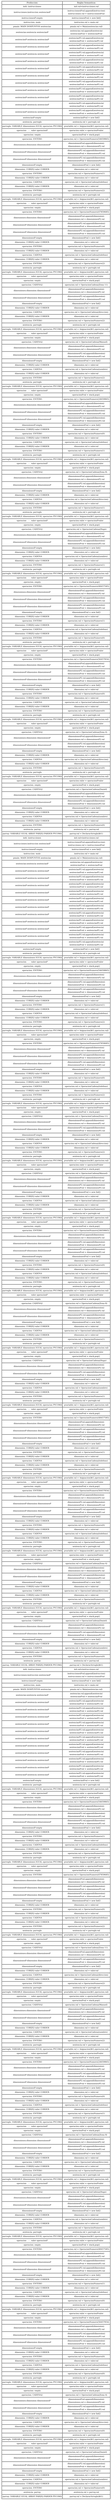 digraph ReporteGramatical{
graph [ratio=fill];node [label="\N", fontsize=15, shape=plaintext];
graph [bb="0,0,352,154"];
arset [label=<<TABLE ALIGN="LEFT">
<TR><TD>Produccion</TD><TD>Reglas Semanticas</TD></TR>
<TR><TD>initi: instrucciones</TD><TD><TABLE BORDER="0"><TR><TD>init.val=instrucciones.val</TD></TR></TABLE></TD></TR>
<TR><TD>instrucciones:instruccion sentenciasP</TD><TD><TABLE BORDER="0"><TR><TD>instruccionesP.val.append(instruccion)</TD></TR><TR><TD>instrucciones.val = instruccionesP.val</TD></TR></TABLE></TD></TR>
<TR><TD>instruccionesP:empty</TD><TD><TABLE BORDER="0"><TR><TD>instruccionesP.val = new list[]</TD></TR></TABLE></TD></TR>
<TR><TD>instruccion: main</TD><TD><TABLE BORDER="0"><TR><TD>instrucion.val = main.val</TD></TR></TABLE></TD></TR>
<TR><TD>pmain: MAIN DOSPUNTOS sentencias</TD><TD><TABLE BORDER="0"><TR><TD>pmain.val = Main(sentencias.val)</TD></TR></TABLE></TD></TR>
<TR><TD>sentencias:sentencia sentenciasP</TD><TD><TABLE BORDER="0"><TR><TD>sentencias.val.append(sentencia)</TD></TR><TR><TD>sentenciasP.val = sentenciasP.val</TD></TR></TABLE></TD></TR>
<TR><TD>sentenciasP:sentencia sentenciasP</TD><TD><TABLE BORDER="0"><TR><TD>sentenciasP2.val.append(sentencia)</TD></TR><TR><TD>sentenciasP.val = sentenciasP2.val</TD></TR></TABLE></TD></TR>
<TR><TD>sentenciasP:sentencia sentenciasP</TD><TD><TABLE BORDER="0"><TR><TD>sentenciasP2.val.append(sentencia)</TD></TR><TR><TD>sentenciasP.val = sentenciasP2.val</TD></TR></TABLE></TD></TR>
<TR><TD>sentenciasP:sentencia sentenciasP</TD><TD><TABLE BORDER="0"><TR><TD>sentenciasP2.val.append(sentencia)</TD></TR><TR><TD>sentenciasP.val = sentenciasP2.val</TD></TR></TABLE></TD></TR>
<TR><TD>sentenciasP:sentencia sentenciasP</TD><TD><TABLE BORDER="0"><TR><TD>sentenciasP2.val.append(sentencia)</TD></TR><TR><TD>sentenciasP.val = sentenciasP2.val</TD></TR></TABLE></TD></TR>
<TR><TD>sentenciasP:sentencia sentenciasP</TD><TD><TABLE BORDER="0"><TR><TD>sentenciasP2.val.append(sentencia)</TD></TR><TR><TD>sentenciasP.val = sentenciasP2.val</TD></TR></TABLE></TD></TR>
<TR><TD>sentenciasP:sentencia sentenciasP</TD><TD><TABLE BORDER="0"><TR><TD>sentenciasP2.val.append(sentencia)</TD></TR><TR><TD>sentenciasP.val = sentenciasP2.val</TD></TR></TABLE></TD></TR>
<TR><TD>sentenciasP:sentencia sentenciasP</TD><TD><TABLE BORDER="0"><TR><TD>sentenciasP2.val.append(sentencia)</TD></TR><TR><TD>sentenciasP.val = sentenciasP2.val</TD></TR></TABLE></TD></TR>
<TR><TD>sentenciasP:sentencia sentenciasP</TD><TD><TABLE BORDER="0"><TR><TD>sentenciasP2.val.append(sentencia)</TD></TR><TR><TD>sentenciasP.val = sentenciasP2.val</TD></TR></TABLE></TD></TR>
<TR><TD>sentenciasP:sentencia sentenciasP</TD><TD><TABLE BORDER="0"><TR><TD>sentenciasP2.val.append(sentencia)</TD></TR><TR><TD>sentenciasP.val = sentenciasP2.val</TD></TR></TABLE></TD></TR>
<TR><TD>sentenciasP:sentencia sentenciasP</TD><TD><TABLE BORDER="0"><TR><TD>sentenciasP2.val.append(sentencia)</TD></TR><TR><TD>sentenciasP.val = sentenciasP2.val</TD></TR></TABLE></TD></TR>
<TR><TD>sentenciasP:sentencia sentenciasP</TD><TD><TABLE BORDER="0"><TR><TD>sentenciasP2.val.append(sentencia)</TD></TR><TR><TD>sentenciasP.val = sentenciasP2.val</TD></TR></TABLE></TD></TR>
<TR><TD>sentenciasP:empty</TD><TD><TABLE BORDER="0"><TR><TD>sentenciasP.val = new list[]</TD></TR></TABLE></TD></TR>
<TR><TD>sentencia: parreglo</TD><TD><TABLE BORDER="0"><TR><TD>sentencia.val = parreglo.val</TD></TR></TABLE></TD></TR>
<TR><TD>parreglo: VARIABLE dimensiones IGUAL operacion PYCOMA</TD><TD><TABLE BORDER="0"><TR><TD>pvariable.val = Asignacion($t1,operacion.val)</TD></TR></TABLE></TD></TR>
<TR><TD>operacion    :   valor operacionP</TD><TD><TABLE BORDER="0"><TR><TD>operacion.valor = operacionP.valor</TD></TR></TABLE></TD></TR>
<TR><TD>operacion: empty</TD><TD><TABLE BORDER="0"><TR><TD>operacionP.val = stack.pop() </TD></TR></TABLE></TD></TR>
<TR><TD>operacion: ENTERO</TD><TD><TABLE BORDER="0"><TR><TD>operacion.val = OperacionNumero(54659865)</TD></TR></TABLE></TD></TR>
<TR><TD>dimensiones:dimension dimensionesP</TD><TD><TABLE BORDER="0"><TR><TD>dimensionesP.val.append(dimension)</TD></TR><TR><TD>dimensiones.val = dimensionesP2.val</TD></TR></TABLE></TD></TR>
<TR><TD>dimensionesP:dimension dimensionesP</TD><TD><TABLE BORDER="0"><TR><TD>dimensionesP2.val.append(dimension)</TD></TR><TR><TD>dimensionesP.val = dimensionesP2.val</TD></TR></TABLE></TD></TR>
<TR><TD>dimensionesP:dimension dimensionesP</TD><TD><TABLE BORDER="0"><TR><TD>dimensionesP2.val.append(dimension)</TD></TR><TR><TD>dimensionesP.val = dimensionesP2.val</TD></TR></TABLE></TD></TR>
<TR><TD>dimensionesP:empty</TD><TD><TABLE BORDER="0"><TR><TD>dimensionesP.val = new list[]</TD></TR></TABLE></TD></TR>
<TR><TD>dimension: CORIZQ valor CORDER</TD><TD><TABLE BORDER="0"><TR><TD>dimension.val = valor.val</TD></TR></TABLE></TD></TR>
<TR><TD>operacion: ENTERO</TD><TD><TABLE BORDER="0"><TR><TD>operacion.val = OperacionNumero(1)</TD></TR></TABLE></TD></TR>
<TR><TD>dimension: CORIZQ valor CORDER</TD><TD><TABLE BORDER="0"><TR><TD>dimension.val = valor.val</TD></TR></TABLE></TD></TR>
<TR><TD>operacion: CADENA</TD><TD><TABLE BORDER="0"><TR><TD>operacion.val = OperacionCadena(telefono)</TD></TR></TABLE></TD></TR>
<TR><TD>dimension: CORIZQ valor CORDER</TD><TD><TABLE BORDER="0"><TR><TD>dimension.val = valor.val</TD></TR></TABLE></TD></TR>
<TR><TD>operacion: ENTERO</TD><TD><TABLE BORDER="0"><TR><TD>operacion.val = OperacionNumero(2)</TD></TR></TABLE></TD></TR>
<TR><TD>sentencia: parreglo</TD><TD><TABLE BORDER="0"><TR><TD>sentencia.val = parreglo.val</TD></TR></TABLE></TD></TR>
<TR><TD>parreglo: VARIABLE dimensiones IGUAL operacion PYCOMA</TD><TD><TABLE BORDER="0"><TR><TD>pvariable.val = Asignacion($t1,operacion.val)</TD></TR></TABLE></TD></TR>
<TR><TD>operacion    :   valor operacionP</TD><TD><TABLE BORDER="0"><TR><TD>operacion.valor = operacionP.valor</TD></TR></TABLE></TD></TR>
<TR><TD>operacion: empty</TD><TD><TABLE BORDER="0"><TR><TD>operacionP.val = stack.pop() </TD></TR></TABLE></TD></TR>
<TR><TD>operacion: ENTERO</TD><TD><TABLE BORDER="0"><TR><TD>operacion.val = OperacionNumero(47859685)</TD></TR></TABLE></TD></TR>
<TR><TD>dimensiones:dimension dimensionesP</TD><TD><TABLE BORDER="0"><TR><TD>dimensionesP.val.append(dimension)</TD></TR><TR><TD>dimensiones.val = dimensionesP2.val</TD></TR></TABLE></TD></TR>
<TR><TD>dimensionesP:dimension dimensionesP</TD><TD><TABLE BORDER="0"><TR><TD>dimensionesP2.val.append(dimension)</TD></TR><TR><TD>dimensionesP.val = dimensionesP2.val</TD></TR></TABLE></TD></TR>
<TR><TD>dimensionesP:dimension dimensionesP</TD><TD><TABLE BORDER="0"><TR><TD>dimensionesP2.val.append(dimension)</TD></TR><TR><TD>dimensionesP.val = dimensionesP2.val</TD></TR></TABLE></TD></TR>
<TR><TD>dimensionesP:empty</TD><TD><TABLE BORDER="0"><TR><TD>dimensionesP.val = new list[]</TD></TR></TABLE></TD></TR>
<TR><TD>dimension: CORIZQ valor CORDER</TD><TD><TABLE BORDER="0"><TR><TD>dimension.val = valor.val</TD></TR></TABLE></TD></TR>
<TR><TD>operacion: ENTERO</TD><TD><TABLE BORDER="0"><TR><TD>operacion.val = OperacionNumero(0)</TD></TR></TABLE></TD></TR>
<TR><TD>dimension: CORIZQ valor CORDER</TD><TD><TABLE BORDER="0"><TR><TD>dimension.val = valor.val</TD></TR></TABLE></TD></TR>
<TR><TD>operacion: CADENA</TD><TD><TABLE BORDER="0"><TR><TD>operacion.val = OperacionCadena(telefono)</TD></TR></TABLE></TD></TR>
<TR><TD>dimension: CORIZQ valor CORDER</TD><TD><TABLE BORDER="0"><TR><TD>dimension.val = valor.val</TD></TR></TABLE></TD></TR>
<TR><TD>operacion: ENTERO</TD><TD><TABLE BORDER="0"><TR><TD>operacion.val = OperacionNumero(2)</TD></TR></TABLE></TD></TR>
<TR><TD>sentencia: parreglo</TD><TD><TABLE BORDER="0"><TR><TD>sentencia.val = parreglo.val</TD></TR></TABLE></TD></TR>
<TR><TD>parreglo: VARIABLE dimensiones IGUAL operacion PYCOMA</TD><TD><TABLE BORDER="0"><TR><TD>pvariable.val = Asignacion($t1,operacion.val)</TD></TR></TABLE></TD></TR>
<TR><TD>operacion    :   valor operacionP</TD><TD><TABLE BORDER="0"><TR><TD>operacion.valor = operacionP.valor</TD></TR></TABLE></TD></TR>
<TR><TD>operacion: empty</TD><TD><TABLE BORDER="0"><TR><TD>operacionP.val = stack.pop() </TD></TR></TABLE></TD></TR>
<TR><TD>operacion: CADENA2</TD><TD><TABLE BORDER="0"><TR><TD>operacion.val = OperacionCadena(Zona 11)</TD></TR></TABLE></TD></TR>
<TR><TD>dimensiones:dimension dimensionesP</TD><TD><TABLE BORDER="0"><TR><TD>dimensionesP.val.append(dimension)</TD></TR><TR><TD>dimensiones.val = dimensionesP2.val</TD></TR></TABLE></TD></TR>
<TR><TD>dimensionesP:dimension dimensionesP</TD><TD><TABLE BORDER="0"><TR><TD>dimensionesP2.val.append(dimension)</TD></TR><TR><TD>dimensionesP.val = dimensionesP2.val</TD></TR></TABLE></TD></TR>
<TR><TD>dimensionesP:empty</TD><TD><TABLE BORDER="0"><TR><TD>dimensionesP.val = new list[]</TD></TR></TABLE></TD></TR>
<TR><TD>dimension: CORIZQ valor CORDER</TD><TD><TABLE BORDER="0"><TR><TD>dimension.val = valor.val</TD></TR></TABLE></TD></TR>
<TR><TD>operacion: CADENA</TD><TD><TABLE BORDER="0"><TR><TD>operacion.val = OperacionCadena(direccion)</TD></TR></TABLE></TD></TR>
<TR><TD>dimension: CORIZQ valor CORDER</TD><TD><TABLE BORDER="0"><TR><TD>dimension.val = valor.val</TD></TR></TABLE></TD></TR>
<TR><TD>operacion: ENTERO</TD><TD><TABLE BORDER="0"><TR><TD>operacion.val = OperacionNumero(2)</TD></TR></TABLE></TD></TR>
<TR><TD>sentencia: parreglo</TD><TD><TABLE BORDER="0"><TR><TD>sentencia.val = parreglo.val</TD></TR></TABLE></TD></TR>
<TR><TD>parreglo: VARIABLE dimensiones IGUAL operacion PYCOMA</TD><TD><TABLE BORDER="0"><TR><TD>pvariable.val = Asignacion($t1,operacion.val)</TD></TR></TABLE></TD></TR>
<TR><TD>operacion    :   valor operacionP</TD><TD><TABLE BORDER="0"><TR><TD>operacion.valor = operacionP.valor</TD></TR></TABLE></TD></TR>
<TR><TD>operacion: empty</TD><TD><TABLE BORDER="0"><TR><TD>operacionP.val = stack.pop() </TD></TR></TABLE></TD></TR>
<TR><TD>operacion: CADENA2</TD><TD><TABLE BORDER="0"><TR><TD>operacion.val = OperacionCadena(Manuel)</TD></TR></TABLE></TD></TR>
<TR><TD>dimensiones:dimension dimensionesP</TD><TD><TABLE BORDER="0"><TR><TD>dimensionesP.val.append(dimension)</TD></TR><TR><TD>dimensiones.val = dimensionesP2.val</TD></TR></TABLE></TD></TR>
<TR><TD>dimensionesP:dimension dimensionesP</TD><TD><TABLE BORDER="0"><TR><TD>dimensionesP2.val.append(dimension)</TD></TR><TR><TD>dimensionesP.val = dimensionesP2.val</TD></TR></TABLE></TD></TR>
<TR><TD>dimensionesP:empty</TD><TD><TABLE BORDER="0"><TR><TD>dimensionesP.val = new list[]</TD></TR></TABLE></TD></TR>
<TR><TD>dimension: CORIZQ valor CORDER</TD><TD><TABLE BORDER="0"><TR><TD>dimension.val = valor.val</TD></TR></TABLE></TD></TR>
<TR><TD>operacion: CADENA</TD><TD><TABLE BORDER="0"><TR><TD>operacion.val = OperacionCadena(nombre)</TD></TR></TABLE></TD></TR>
<TR><TD>dimension: CORIZQ valor CORDER</TD><TD><TABLE BORDER="0"><TR><TD>dimension.val = valor.val</TD></TR></TABLE></TD></TR>
<TR><TD>operacion: ENTERO</TD><TD><TABLE BORDER="0"><TR><TD>operacion.val = OperacionNumero(2)</TD></TR></TABLE></TD></TR>
<TR><TD>sentencia: parreglo</TD><TD><TABLE BORDER="0"><TR><TD>sentencia.val = parreglo.val</TD></TR></TABLE></TD></TR>
<TR><TD>parreglo: VARIABLE dimensiones IGUAL operacion PYCOMA</TD><TD><TABLE BORDER="0"><TR><TD>pvariable.val = Asignacion($t1,operacion.val)</TD></TR></TABLE></TD></TR>
<TR><TD>operacion    :   valor operacionP</TD><TD><TABLE BORDER="0"><TR><TD>operacion.valor = operacionP.valor</TD></TR></TABLE></TD></TR>
<TR><TD>operacion: empty</TD><TD><TABLE BORDER="0"><TR><TD>operacionP.val = stack.pop() </TD></TR></TABLE></TD></TR>
<TR><TD>operacion: ENTERO</TD><TD><TABLE BORDER="0"><TR><TD>operacion.val = OperacionNumero(24659865)</TD></TR></TABLE></TD></TR>
<TR><TD>dimensiones:dimension dimensionesP</TD><TD><TABLE BORDER="0"><TR><TD>dimensionesP.val.append(dimension)</TD></TR><TR><TD>dimensiones.val = dimensionesP2.val</TD></TR></TABLE></TD></TR>
<TR><TD>dimensionesP:dimension dimensionesP</TD><TD><TABLE BORDER="0"><TR><TD>dimensionesP2.val.append(dimension)</TD></TR><TR><TD>dimensionesP.val = dimensionesP2.val</TD></TR></TABLE></TD></TR>
<TR><TD>dimensionesP:dimension dimensionesP</TD><TD><TABLE BORDER="0"><TR><TD>dimensionesP2.val.append(dimension)</TD></TR><TR><TD>dimensionesP.val = dimensionesP2.val</TD></TR></TABLE></TD></TR>
<TR><TD>dimensionesP:empty</TD><TD><TABLE BORDER="0"><TR><TD>dimensionesP.val = new list[]</TD></TR></TABLE></TD></TR>
<TR><TD>dimension: CORIZQ valor CORDER</TD><TD><TABLE BORDER="0"><TR><TD>dimension.val = valor.val</TD></TR></TABLE></TD></TR>
<TR><TD>operacion: ENTERO</TD><TD><TABLE BORDER="0"><TR><TD>operacion.val = OperacionNumero(0)</TD></TR></TABLE></TD></TR>
<TR><TD>dimension: CORIZQ valor CORDER</TD><TD><TABLE BORDER="0"><TR><TD>dimension.val = valor.val</TD></TR></TABLE></TD></TR>
<TR><TD>operacion: CADENA</TD><TD><TABLE BORDER="0"><TR><TD>operacion.val = OperacionCadena(telefono)</TD></TR></TABLE></TD></TR>
<TR><TD>dimension: CORIZQ valor CORDER</TD><TD><TABLE BORDER="0"><TR><TD>dimension.val = valor.val</TD></TR></TABLE></TD></TR>
<TR><TD>operacion: ENTERO</TD><TD><TABLE BORDER="0"><TR><TD>operacion.val = OperacionNumero(1)</TD></TR></TABLE></TD></TR>
<TR><TD>sentencia: parreglo</TD><TD><TABLE BORDER="0"><TR><TD>sentencia.val = parreglo.val</TD></TR></TABLE></TD></TR>
<TR><TD>parreglo: VARIABLE dimensiones IGUAL operacion PYCOMA</TD><TD><TABLE BORDER="0"><TR><TD>pvariable.val = Asignacion($t1,operacion.val)</TD></TR></TABLE></TD></TR>
<TR><TD>operacion    :   valor operacionP</TD><TD><TABLE BORDER="0"><TR><TD>operacion.valor = operacionP.valor</TD></TR></TABLE></TD></TR>
<TR><TD>operacion: empty</TD><TD><TABLE BORDER="0"><TR><TD>operacionP.val = stack.pop() </TD></TR></TABLE></TD></TR>
<TR><TD>operacion: CADENA2</TD><TD><TABLE BORDER="0"><TR><TD>operacion.val = OperacionCadena(Zona 8)</TD></TR></TABLE></TD></TR>
<TR><TD>dimensiones:dimension dimensionesP</TD><TD><TABLE BORDER="0"><TR><TD>dimensionesP.val.append(dimension)</TD></TR><TR><TD>dimensiones.val = dimensionesP2.val</TD></TR></TABLE></TD></TR>
<TR><TD>dimensionesP:dimension dimensionesP</TD><TD><TABLE BORDER="0"><TR><TD>dimensionesP2.val.append(dimension)</TD></TR><TR><TD>dimensionesP.val = dimensionesP2.val</TD></TR></TABLE></TD></TR>
<TR><TD>dimensionesP:empty</TD><TD><TABLE BORDER="0"><TR><TD>dimensionesP.val = new list[]</TD></TR></TABLE></TD></TR>
<TR><TD>dimension: CORIZQ valor CORDER</TD><TD><TABLE BORDER="0"><TR><TD>dimension.val = valor.val</TD></TR></TABLE></TD></TR>
<TR><TD>operacion: CADENA</TD><TD><TABLE BORDER="0"><TR><TD>operacion.val = OperacionCadena(direccion)</TD></TR></TABLE></TD></TR>
<TR><TD>dimension: CORIZQ valor CORDER</TD><TD><TABLE BORDER="0"><TR><TD>dimension.val = valor.val</TD></TR></TABLE></TD></TR>
<TR><TD>operacion: ENTERO</TD><TD><TABLE BORDER="0"><TR><TD>operacion.val = OperacionNumero(1)</TD></TR></TABLE></TD></TR>
<TR><TD>sentencia: parreglo</TD><TD><TABLE BORDER="0"><TR><TD>sentencia.val = parreglo.val</TD></TR></TABLE></TD></TR>
<TR><TD>parreglo: VARIABLE dimensiones IGUAL operacion PYCOMA</TD><TD><TABLE BORDER="0"><TR><TD>pvariable.val = Asignacion($t1,operacion.val)</TD></TR></TABLE></TD></TR>
<TR><TD>operacion    :   valor operacionP</TD><TD><TABLE BORDER="0"><TR><TD>operacion.valor = operacionP.valor</TD></TR></TABLE></TD></TR>
<TR><TD>operacion: empty</TD><TD><TABLE BORDER="0"><TR><TD>operacionP.val = stack.pop() </TD></TR></TABLE></TD></TR>
<TR><TD>operacion: CADENA2</TD><TD><TABLE BORDER="0"><TR><TD>operacion.val = OperacionCadena(Hugo)</TD></TR></TABLE></TD></TR>
<TR><TD>dimensiones:dimension dimensionesP</TD><TD><TABLE BORDER="0"><TR><TD>dimensionesP.val.append(dimension)</TD></TR><TR><TD>dimensiones.val = dimensionesP2.val</TD></TR></TABLE></TD></TR>
<TR><TD>dimensionesP:dimension dimensionesP</TD><TD><TABLE BORDER="0"><TR><TD>dimensionesP2.val.append(dimension)</TD></TR><TR><TD>dimensionesP.val = dimensionesP2.val</TD></TR></TABLE></TD></TR>
<TR><TD>dimensionesP:empty</TD><TD><TABLE BORDER="0"><TR><TD>dimensionesP.val = new list[]</TD></TR></TABLE></TD></TR>
<TR><TD>dimension: CORIZQ valor CORDER</TD><TD><TABLE BORDER="0"><TR><TD>dimension.val = valor.val</TD></TR></TABLE></TD></TR>
<TR><TD>operacion: CADENA</TD><TD><TABLE BORDER="0"><TR><TD>operacion.val = OperacionCadena(nombre)</TD></TR></TABLE></TD></TR>
<TR><TD>dimension: CORIZQ valor CORDER</TD><TD><TABLE BORDER="0"><TR><TD>dimension.val = valor.val</TD></TR></TABLE></TD></TR>
<TR><TD>operacion: ENTERO</TD><TD><TABLE BORDER="0"><TR><TD>operacion.val = OperacionNumero(1)</TD></TR></TABLE></TD></TR>
<TR><TD>sentencia: parreglo</TD><TD><TABLE BORDER="0"><TR><TD>sentencia.val = parreglo.val</TD></TR></TABLE></TD></TR>
<TR><TD>parreglo: VARIABLE dimensiones IGUAL operacion PYCOMA</TD><TD><TABLE BORDER="0"><TR><TD>pvariable.val = Asignacion($t1,operacion.val)</TD></TR></TABLE></TD></TR>
<TR><TD>operacion    :   valor operacionP</TD><TD><TABLE BORDER="0"><TR><TD>operacion.valor = operacionP.valor</TD></TR></TABLE></TD></TR>
<TR><TD>operacion: empty</TD><TD><TABLE BORDER="0"><TR><TD>operacionP.val = stack.pop() </TD></TR></TABLE></TD></TR>
<TR><TD>operacion: ENTERO</TD><TD><TABLE BORDER="0"><TR><TD>operacion.val = OperacionNumero(48457585)</TD></TR></TABLE></TD></TR>
<TR><TD>dimensiones:dimension dimensionesP</TD><TD><TABLE BORDER="0"><TR><TD>dimensionesP.val.append(dimension)</TD></TR><TR><TD>dimensiones.val = dimensionesP2.val</TD></TR></TABLE></TD></TR>
<TR><TD>dimensionesP:dimension dimensionesP</TD><TD><TABLE BORDER="0"><TR><TD>dimensionesP2.val.append(dimension)</TD></TR><TR><TD>dimensionesP.val = dimensionesP2.val</TD></TR></TABLE></TD></TR>
<TR><TD>dimensionesP:dimension dimensionesP</TD><TD><TABLE BORDER="0"><TR><TD>dimensionesP2.val.append(dimension)</TD></TR><TR><TD>dimensionesP.val = dimensionesP2.val</TD></TR></TABLE></TD></TR>
<TR><TD>dimensionesP:empty</TD><TD><TABLE BORDER="0"><TR><TD>dimensionesP.val = new list[]</TD></TR></TABLE></TD></TR>
<TR><TD>dimension: CORIZQ valor CORDER</TD><TD><TABLE BORDER="0"><TR><TD>dimension.val = valor.val</TD></TR></TABLE></TD></TR>
<TR><TD>operacion: ENTERO</TD><TD><TABLE BORDER="0"><TR><TD>operacion.val = OperacionNumero(1)</TD></TR></TABLE></TD></TR>
<TR><TD>dimension: CORIZQ valor CORDER</TD><TD><TABLE BORDER="0"><TR><TD>dimension.val = valor.val</TD></TR></TABLE></TD></TR>
<TR><TD>operacion: CADENA</TD><TD><TABLE BORDER="0"><TR><TD>operacion.val = OperacionCadena(telefono)</TD></TR></TABLE></TD></TR>
<TR><TD>dimension: CORIZQ valor CORDER</TD><TD><TABLE BORDER="0"><TR><TD>dimension.val = valor.val</TD></TR></TABLE></TD></TR>
<TR><TD>operacion: ENTERO</TD><TD><TABLE BORDER="0"><TR><TD>operacion.val = OperacionNumero(0)</TD></TR></TABLE></TD></TR>
<TR><TD>sentencia: parreglo</TD><TD><TABLE BORDER="0"><TR><TD>sentencia.val = parreglo.val</TD></TR></TABLE></TD></TR>
<TR><TD>parreglo: VARIABLE dimensiones IGUAL operacion PYCOMA</TD><TD><TABLE BORDER="0"><TR><TD>pvariable.val = Asignacion($t1,operacion.val)</TD></TR></TABLE></TD></TR>
<TR><TD>operacion    :   valor operacionP</TD><TD><TABLE BORDER="0"><TR><TD>operacion.valor = operacionP.valor</TD></TR></TABLE></TD></TR>
<TR><TD>operacion: empty</TD><TD><TABLE BORDER="0"><TR><TD>operacionP.val = stack.pop() </TD></TR></TABLE></TD></TR>
<TR><TD>operacion: ENTERO</TD><TD><TABLE BORDER="0"><TR><TD>operacion.val = OperacionNumero(56457854)</TD></TR></TABLE></TD></TR>
<TR><TD>dimensiones:dimension dimensionesP</TD><TD><TABLE BORDER="0"><TR><TD>dimensionesP.val.append(dimension)</TD></TR><TR><TD>dimensiones.val = dimensionesP2.val</TD></TR></TABLE></TD></TR>
<TR><TD>dimensionesP:dimension dimensionesP</TD><TD><TABLE BORDER="0"><TR><TD>dimensionesP2.val.append(dimension)</TD></TR><TR><TD>dimensionesP.val = dimensionesP2.val</TD></TR></TABLE></TD></TR>
<TR><TD>dimensionesP:dimension dimensionesP</TD><TD><TABLE BORDER="0"><TR><TD>dimensionesP2.val.append(dimension)</TD></TR><TR><TD>dimensionesP.val = dimensionesP2.val</TD></TR></TABLE></TD></TR>
<TR><TD>dimensionesP:empty</TD><TD><TABLE BORDER="0"><TR><TD>dimensionesP.val = new list[]</TD></TR></TABLE></TD></TR>
<TR><TD>dimension: CORIZQ valor CORDER</TD><TD><TABLE BORDER="0"><TR><TD>dimension.val = valor.val</TD></TR></TABLE></TD></TR>
<TR><TD>operacion: ENTERO</TD><TD><TABLE BORDER="0"><TR><TD>operacion.val = OperacionNumero(0)</TD></TR></TABLE></TD></TR>
<TR><TD>dimension: CORIZQ valor CORDER</TD><TD><TABLE BORDER="0"><TR><TD>dimension.val = valor.val</TD></TR></TABLE></TD></TR>
<TR><TD>operacion: CADENA</TD><TD><TABLE BORDER="0"><TR><TD>operacion.val = OperacionCadena(telefono)</TD></TR></TABLE></TD></TR>
<TR><TD>dimension: CORIZQ valor CORDER</TD><TD><TABLE BORDER="0"><TR><TD>dimension.val = valor.val</TD></TR></TABLE></TD></TR>
<TR><TD>operacion: ENTERO</TD><TD><TABLE BORDER="0"><TR><TD>operacion.val = OperacionNumero(0)</TD></TR></TABLE></TD></TR>
<TR><TD>sentencia: parreglo</TD><TD><TABLE BORDER="0"><TR><TD>sentencia.val = parreglo.val</TD></TR></TABLE></TD></TR>
<TR><TD>parreglo: VARIABLE dimensiones IGUAL operacion PYCOMA</TD><TD><TABLE BORDER="0"><TR><TD>pvariable.val = Asignacion($t1,operacion.val)</TD></TR></TABLE></TD></TR>
<TR><TD>operacion    :   valor operacionP</TD><TD><TABLE BORDER="0"><TR><TD>operacion.valor = operacionP.valor</TD></TR></TABLE></TD></TR>
<TR><TD>operacion: empty</TD><TD><TABLE BORDER="0"><TR><TD>operacionP.val = stack.pop() </TD></TR></TABLE></TD></TR>
<TR><TD>operacion: CADENA2</TD><TD><TABLE BORDER="0"><TR><TD>operacion.val = OperacionCadena(Zona 4)</TD></TR></TABLE></TD></TR>
<TR><TD>dimensiones:dimension dimensionesP</TD><TD><TABLE BORDER="0"><TR><TD>dimensionesP.val.append(dimension)</TD></TR><TR><TD>dimensiones.val = dimensionesP2.val</TD></TR></TABLE></TD></TR>
<TR><TD>dimensionesP:dimension dimensionesP</TD><TD><TABLE BORDER="0"><TR><TD>dimensionesP2.val.append(dimension)</TD></TR><TR><TD>dimensionesP.val = dimensionesP2.val</TD></TR></TABLE></TD></TR>
<TR><TD>dimensionesP:empty</TD><TD><TABLE BORDER="0"><TR><TD>dimensionesP.val = new list[]</TD></TR></TABLE></TD></TR>
<TR><TD>dimension: CORIZQ valor CORDER</TD><TD><TABLE BORDER="0"><TR><TD>dimension.val = valor.val</TD></TR></TABLE></TD></TR>
<TR><TD>operacion: CADENA</TD><TD><TABLE BORDER="0"><TR><TD>operacion.val = OperacionCadena(direccion)</TD></TR></TABLE></TD></TR>
<TR><TD>dimension: CORIZQ valor CORDER</TD><TD><TABLE BORDER="0"><TR><TD>dimension.val = valor.val</TD></TR></TABLE></TD></TR>
<TR><TD>operacion: ENTERO</TD><TD><TABLE BORDER="0"><TR><TD>operacion.val = OperacionNumero(0)</TD></TR></TABLE></TD></TR>
<TR><TD>sentencia: parreglo</TD><TD><TABLE BORDER="0"><TR><TD>sentencia.val = parreglo.val</TD></TR></TABLE></TD></TR>
<TR><TD>parreglo: VARIABLE dimensiones IGUAL operacion PYCOMA</TD><TD><TABLE BORDER="0"><TR><TD>pvariable.val = Asignacion($t1,operacion.val)</TD></TR></TABLE></TD></TR>
<TR><TD>operacion    :   valor operacionP</TD><TD><TABLE BORDER="0"><TR><TD>operacion.valor = operacionP.valor</TD></TR></TABLE></TD></TR>
<TR><TD>operacion: empty</TD><TD><TABLE BORDER="0"><TR><TD>operacionP.val = stack.pop() </TD></TR></TABLE></TD></TR>
<TR><TD>operacion: CADENA2</TD><TD><TABLE BORDER="0"><TR><TD>operacion.val = OperacionCadena(Daniel)</TD></TR></TABLE></TD></TR>
<TR><TD>dimensiones:dimension dimensionesP</TD><TD><TABLE BORDER="0"><TR><TD>dimensionesP.val.append(dimension)</TD></TR><TR><TD>dimensiones.val = dimensionesP2.val</TD></TR></TABLE></TD></TR>
<TR><TD>dimensionesP:dimension dimensionesP</TD><TD><TABLE BORDER="0"><TR><TD>dimensionesP2.val.append(dimension)</TD></TR><TR><TD>dimensionesP.val = dimensionesP2.val</TD></TR></TABLE></TD></TR>
<TR><TD>dimensionesP:empty</TD><TD><TABLE BORDER="0"><TR><TD>dimensionesP.val = new list[]</TD></TR></TABLE></TD></TR>
<TR><TD>dimension: CORIZQ valor CORDER</TD><TD><TABLE BORDER="0"><TR><TD>dimension.val = valor.val</TD></TR></TABLE></TD></TR>
<TR><TD>operacion: CADENA</TD><TD><TABLE BORDER="0"><TR><TD>operacion.val = OperacionCadena(nombre)</TD></TR></TABLE></TD></TR>
<TR><TD>dimension: CORIZQ valor CORDER</TD><TD><TABLE BORDER="0"><TR><TD>dimension.val = valor.val</TD></TR></TABLE></TD></TR>
<TR><TD>operacion: ENTERO</TD><TD><TABLE BORDER="0"><TR><TD>operacion.val = OperacionNumero(0)</TD></TR></TABLE></TD></TR>
<TR><TD>sentencia: parray</TD><TD><TABLE BORDER="0"><TR><TD>sentencia.val = parray.val</TD></TR></TABLE></TD></TR>
<TR><TD>parray: VARIABLE IGUAL ARRAY PARIZQ PARDER PYCOMA</TD><TD><TABLE BORDER="0"><TR><TD>parray.val = DeclararArreglo($t1)</TD></TR></TABLE></TD></TR>
<TR><TD>initi: instrucciones</TD><TD><TABLE BORDER="0"><TR><TD>init.val=instrucciones.val</TD></TR></TABLE></TD></TR>
<TR><TD>instrucciones:instruccion sentenciasP</TD><TD><TABLE BORDER="0"><TR><TD>instruccionesP.val.append(instruccion)</TD></TR><TR><TD>instrucciones.val = instruccionesP.val</TD></TR></TABLE></TD></TR>
<TR><TD>instruccionesP:empty</TD><TD><TABLE BORDER="0"><TR><TD>instruccionesP.val = new list[]</TD></TR></TABLE></TD></TR>
<TR><TD>instruccion: main</TD><TD><TABLE BORDER="0"><TR><TD>instrucion.val = main.val</TD></TR></TABLE></TD></TR>
<TR><TD>pmain: MAIN DOSPUNTOS sentencias</TD><TD><TABLE BORDER="0"><TR><TD>pmain.val = Main(sentencias.val)</TD></TR></TABLE></TD></TR>
<TR><TD>sentencias:sentencia sentenciasP</TD><TD><TABLE BORDER="0"><TR><TD>sentencias.val.append(sentencia)</TD></TR><TR><TD>sentenciasP.val = sentenciasP.val</TD></TR></TABLE></TD></TR>
<TR><TD>sentenciasP:sentencia sentenciasP</TD><TD><TABLE BORDER="0"><TR><TD>sentenciasP2.val.append(sentencia)</TD></TR><TR><TD>sentenciasP.val = sentenciasP2.val</TD></TR></TABLE></TD></TR>
<TR><TD>sentenciasP:sentencia sentenciasP</TD><TD><TABLE BORDER="0"><TR><TD>sentenciasP2.val.append(sentencia)</TD></TR><TR><TD>sentenciasP.val = sentenciasP2.val</TD></TR></TABLE></TD></TR>
<TR><TD>sentenciasP:sentencia sentenciasP</TD><TD><TABLE BORDER="0"><TR><TD>sentenciasP2.val.append(sentencia)</TD></TR><TR><TD>sentenciasP.val = sentenciasP2.val</TD></TR></TABLE></TD></TR>
<TR><TD>sentenciasP:sentencia sentenciasP</TD><TD><TABLE BORDER="0"><TR><TD>sentenciasP2.val.append(sentencia)</TD></TR><TR><TD>sentenciasP.val = sentenciasP2.val</TD></TR></TABLE></TD></TR>
<TR><TD>sentenciasP:sentencia sentenciasP</TD><TD><TABLE BORDER="0"><TR><TD>sentenciasP2.val.append(sentencia)</TD></TR><TR><TD>sentenciasP.val = sentenciasP2.val</TD></TR></TABLE></TD></TR>
<TR><TD>sentenciasP:sentencia sentenciasP</TD><TD><TABLE BORDER="0"><TR><TD>sentenciasP2.val.append(sentencia)</TD></TR><TR><TD>sentenciasP.val = sentenciasP2.val</TD></TR></TABLE></TD></TR>
<TR><TD>sentenciasP:sentencia sentenciasP</TD><TD><TABLE BORDER="0"><TR><TD>sentenciasP2.val.append(sentencia)</TD></TR><TR><TD>sentenciasP.val = sentenciasP2.val</TD></TR></TABLE></TD></TR>
<TR><TD>sentenciasP:sentencia sentenciasP</TD><TD><TABLE BORDER="0"><TR><TD>sentenciasP2.val.append(sentencia)</TD></TR><TR><TD>sentenciasP.val = sentenciasP2.val</TD></TR></TABLE></TD></TR>
<TR><TD>sentenciasP:sentencia sentenciasP</TD><TD><TABLE BORDER="0"><TR><TD>sentenciasP2.val.append(sentencia)</TD></TR><TR><TD>sentenciasP.val = sentenciasP2.val</TD></TR></TABLE></TD></TR>
<TR><TD>sentenciasP:sentencia sentenciasP</TD><TD><TABLE BORDER="0"><TR><TD>sentenciasP2.val.append(sentencia)</TD></TR><TR><TD>sentenciasP.val = sentenciasP2.val</TD></TR></TABLE></TD></TR>
<TR><TD>sentenciasP:sentencia sentenciasP</TD><TD><TABLE BORDER="0"><TR><TD>sentenciasP2.val.append(sentencia)</TD></TR><TR><TD>sentenciasP.val = sentenciasP2.val</TD></TR></TABLE></TD></TR>
<TR><TD>sentenciasP:empty</TD><TD><TABLE BORDER="0"><TR><TD>sentenciasP.val = new list[]</TD></TR></TABLE></TD></TR>
<TR><TD>sentencia: parreglo</TD><TD><TABLE BORDER="0"><TR><TD>sentencia.val = parreglo.val</TD></TR></TABLE></TD></TR>
<TR><TD>parreglo: VARIABLE dimensiones IGUAL operacion PYCOMA</TD><TD><TABLE BORDER="0"><TR><TD>pvariable.val = Asignacion($t1,operacion.val)</TD></TR></TABLE></TD></TR>
<TR><TD>operacion    :   valor operacionP</TD><TD><TABLE BORDER="0"><TR><TD>operacion.valor = operacionP.valor</TD></TR></TABLE></TD></TR>
<TR><TD>operacion: empty</TD><TD><TABLE BORDER="0"><TR><TD>operacionP.val = stack.pop() </TD></TR></TABLE></TD></TR>
<TR><TD>operacion: ENTERO</TD><TD><TABLE BORDER="0"><TR><TD>operacion.val = OperacionNumero(54659865)</TD></TR></TABLE></TD></TR>
<TR><TD>dimensiones:dimension dimensionesP</TD><TD><TABLE BORDER="0"><TR><TD>dimensionesP.val.append(dimension)</TD></TR><TR><TD>dimensiones.val = dimensionesP2.val</TD></TR></TABLE></TD></TR>
<TR><TD>dimensionesP:dimension dimensionesP</TD><TD><TABLE BORDER="0"><TR><TD>dimensionesP2.val.append(dimension)</TD></TR><TR><TD>dimensionesP.val = dimensionesP2.val</TD></TR></TABLE></TD></TR>
<TR><TD>dimensionesP:dimension dimensionesP</TD><TD><TABLE BORDER="0"><TR><TD>dimensionesP2.val.append(dimension)</TD></TR><TR><TD>dimensionesP.val = dimensionesP2.val</TD></TR></TABLE></TD></TR>
<TR><TD>dimensionesP:empty</TD><TD><TABLE BORDER="0"><TR><TD>dimensionesP.val = new list[]</TD></TR></TABLE></TD></TR>
<TR><TD>dimension: CORIZQ valor CORDER</TD><TD><TABLE BORDER="0"><TR><TD>dimension.val = valor.val</TD></TR></TABLE></TD></TR>
<TR><TD>operacion: ENTERO</TD><TD><TABLE BORDER="0"><TR><TD>operacion.val = OperacionNumero(1)</TD></TR></TABLE></TD></TR>
<TR><TD>dimension: CORIZQ valor CORDER</TD><TD><TABLE BORDER="0"><TR><TD>dimension.val = valor.val</TD></TR></TABLE></TD></TR>
<TR><TD>operacion: CADENA</TD><TD><TABLE BORDER="0"><TR><TD>operacion.val = OperacionCadena(telefono)</TD></TR></TABLE></TD></TR>
<TR><TD>dimension: CORIZQ valor CORDER</TD><TD><TABLE BORDER="0"><TR><TD>dimension.val = valor.val</TD></TR></TABLE></TD></TR>
<TR><TD>operacion: ENTERO</TD><TD><TABLE BORDER="0"><TR><TD>operacion.val = OperacionNumero(2)</TD></TR></TABLE></TD></TR>
<TR><TD>sentencia: parreglo</TD><TD><TABLE BORDER="0"><TR><TD>sentencia.val = parreglo.val</TD></TR></TABLE></TD></TR>
<TR><TD>parreglo: VARIABLE dimensiones IGUAL operacion PYCOMA</TD><TD><TABLE BORDER="0"><TR><TD>pvariable.val = Asignacion($t1,operacion.val)</TD></TR></TABLE></TD></TR>
<TR><TD>operacion    :   valor operacionP</TD><TD><TABLE BORDER="0"><TR><TD>operacion.valor = operacionP.valor</TD></TR></TABLE></TD></TR>
<TR><TD>operacion: empty</TD><TD><TABLE BORDER="0"><TR><TD>operacionP.val = stack.pop() </TD></TR></TABLE></TD></TR>
<TR><TD>operacion: ENTERO</TD><TD><TABLE BORDER="0"><TR><TD>operacion.val = OperacionNumero(47859685)</TD></TR></TABLE></TD></TR>
<TR><TD>dimensiones:dimension dimensionesP</TD><TD><TABLE BORDER="0"><TR><TD>dimensionesP.val.append(dimension)</TD></TR><TR><TD>dimensiones.val = dimensionesP2.val</TD></TR></TABLE></TD></TR>
<TR><TD>dimensionesP:dimension dimensionesP</TD><TD><TABLE BORDER="0"><TR><TD>dimensionesP2.val.append(dimension)</TD></TR><TR><TD>dimensionesP.val = dimensionesP2.val</TD></TR></TABLE></TD></TR>
<TR><TD>dimensionesP:dimension dimensionesP</TD><TD><TABLE BORDER="0"><TR><TD>dimensionesP2.val.append(dimension)</TD></TR><TR><TD>dimensionesP.val = dimensionesP2.val</TD></TR></TABLE></TD></TR>
<TR><TD>dimensionesP:empty</TD><TD><TABLE BORDER="0"><TR><TD>dimensionesP.val = new list[]</TD></TR></TABLE></TD></TR>
<TR><TD>dimension: CORIZQ valor CORDER</TD><TD><TABLE BORDER="0"><TR><TD>dimension.val = valor.val</TD></TR></TABLE></TD></TR>
<TR><TD>operacion: ENTERO</TD><TD><TABLE BORDER="0"><TR><TD>operacion.val = OperacionNumero(0)</TD></TR></TABLE></TD></TR>
<TR><TD>dimension: CORIZQ valor CORDER</TD><TD><TABLE BORDER="0"><TR><TD>dimension.val = valor.val</TD></TR></TABLE></TD></TR>
<TR><TD>operacion: CADENA</TD><TD><TABLE BORDER="0"><TR><TD>operacion.val = OperacionCadena(telefono)</TD></TR></TABLE></TD></TR>
<TR><TD>dimension: CORIZQ valor CORDER</TD><TD><TABLE BORDER="0"><TR><TD>dimension.val = valor.val</TD></TR></TABLE></TD></TR>
<TR><TD>operacion: ENTERO</TD><TD><TABLE BORDER="0"><TR><TD>operacion.val = OperacionNumero(2)</TD></TR></TABLE></TD></TR>
<TR><TD>sentencia: parreglo</TD><TD><TABLE BORDER="0"><TR><TD>sentencia.val = parreglo.val</TD></TR></TABLE></TD></TR>
<TR><TD>parreglo: VARIABLE dimensiones IGUAL operacion PYCOMA</TD><TD><TABLE BORDER="0"><TR><TD>pvariable.val = Asignacion($t1,operacion.val)</TD></TR></TABLE></TD></TR>
<TR><TD>operacion    :   valor operacionP</TD><TD><TABLE BORDER="0"><TR><TD>operacion.valor = operacionP.valor</TD></TR></TABLE></TD></TR>
<TR><TD>operacion: empty</TD><TD><TABLE BORDER="0"><TR><TD>operacionP.val = stack.pop() </TD></TR></TABLE></TD></TR>
<TR><TD>operacion: CADENA2</TD><TD><TABLE BORDER="0"><TR><TD>operacion.val = OperacionCadena(Zona 11)</TD></TR></TABLE></TD></TR>
<TR><TD>dimensiones:dimension dimensionesP</TD><TD><TABLE BORDER="0"><TR><TD>dimensionesP.val.append(dimension)</TD></TR><TR><TD>dimensiones.val = dimensionesP2.val</TD></TR></TABLE></TD></TR>
<TR><TD>dimensionesP:dimension dimensionesP</TD><TD><TABLE BORDER="0"><TR><TD>dimensionesP2.val.append(dimension)</TD></TR><TR><TD>dimensionesP.val = dimensionesP2.val</TD></TR></TABLE></TD></TR>
<TR><TD>dimensionesP:empty</TD><TD><TABLE BORDER="0"><TR><TD>dimensionesP.val = new list[]</TD></TR></TABLE></TD></TR>
<TR><TD>dimension: CORIZQ valor CORDER</TD><TD><TABLE BORDER="0"><TR><TD>dimension.val = valor.val</TD></TR></TABLE></TD></TR>
<TR><TD>operacion: CADENA</TD><TD><TABLE BORDER="0"><TR><TD>operacion.val = OperacionCadena(direccion)</TD></TR></TABLE></TD></TR>
<TR><TD>dimension: CORIZQ valor CORDER</TD><TD><TABLE BORDER="0"><TR><TD>dimension.val = valor.val</TD></TR></TABLE></TD></TR>
<TR><TD>operacion: ENTERO</TD><TD><TABLE BORDER="0"><TR><TD>operacion.val = OperacionNumero(2)</TD></TR></TABLE></TD></TR>
<TR><TD>sentencia: parreglo</TD><TD><TABLE BORDER="0"><TR><TD>sentencia.val = parreglo.val</TD></TR></TABLE></TD></TR>
<TR><TD>parreglo: VARIABLE dimensiones IGUAL operacion PYCOMA</TD><TD><TABLE BORDER="0"><TR><TD>pvariable.val = Asignacion($t1,operacion.val)</TD></TR></TABLE></TD></TR>
<TR><TD>operacion    :   valor operacionP</TD><TD><TABLE BORDER="0"><TR><TD>operacion.valor = operacionP.valor</TD></TR></TABLE></TD></TR>
<TR><TD>operacion: empty</TD><TD><TABLE BORDER="0"><TR><TD>operacionP.val = stack.pop() </TD></TR></TABLE></TD></TR>
<TR><TD>operacion: CADENA2</TD><TD><TABLE BORDER="0"><TR><TD>operacion.val = OperacionCadena(Manuel)</TD></TR></TABLE></TD></TR>
<TR><TD>dimensiones:dimension dimensionesP</TD><TD><TABLE BORDER="0"><TR><TD>dimensionesP.val.append(dimension)</TD></TR><TR><TD>dimensiones.val = dimensionesP2.val</TD></TR></TABLE></TD></TR>
<TR><TD>dimensionesP:dimension dimensionesP</TD><TD><TABLE BORDER="0"><TR><TD>dimensionesP2.val.append(dimension)</TD></TR><TR><TD>dimensionesP.val = dimensionesP2.val</TD></TR></TABLE></TD></TR>
<TR><TD>dimensionesP:empty</TD><TD><TABLE BORDER="0"><TR><TD>dimensionesP.val = new list[]</TD></TR></TABLE></TD></TR>
<TR><TD>dimension: CORIZQ valor CORDER</TD><TD><TABLE BORDER="0"><TR><TD>dimension.val = valor.val</TD></TR></TABLE></TD></TR>
<TR><TD>operacion: CADENA</TD><TD><TABLE BORDER="0"><TR><TD>operacion.val = OperacionCadena(nombre)</TD></TR></TABLE></TD></TR>
<TR><TD>dimension: CORIZQ valor CORDER</TD><TD><TABLE BORDER="0"><TR><TD>dimension.val = valor.val</TD></TR></TABLE></TD></TR>
<TR><TD>operacion: ENTERO</TD><TD><TABLE BORDER="0"><TR><TD>operacion.val = OperacionNumero(2)</TD></TR></TABLE></TD></TR>
<TR><TD>sentencia: parreglo</TD><TD><TABLE BORDER="0"><TR><TD>sentencia.val = parreglo.val</TD></TR></TABLE></TD></TR>
<TR><TD>parreglo: VARIABLE dimensiones IGUAL operacion PYCOMA</TD><TD><TABLE BORDER="0"><TR><TD>pvariable.val = Asignacion($t1,operacion.val)</TD></TR></TABLE></TD></TR>
<TR><TD>operacion    :   valor operacionP</TD><TD><TABLE BORDER="0"><TR><TD>operacion.valor = operacionP.valor</TD></TR></TABLE></TD></TR>
<TR><TD>operacion: empty</TD><TD><TABLE BORDER="0"><TR><TD>operacionP.val = stack.pop() </TD></TR></TABLE></TD></TR>
<TR><TD>operacion: ENTERO</TD><TD><TABLE BORDER="0"><TR><TD>operacion.val = OperacionNumero(24659865)</TD></TR></TABLE></TD></TR>
<TR><TD>dimensiones:dimension dimensionesP</TD><TD><TABLE BORDER="0"><TR><TD>dimensionesP.val.append(dimension)</TD></TR><TR><TD>dimensiones.val = dimensionesP2.val</TD></TR></TABLE></TD></TR>
<TR><TD>dimensionesP:dimension dimensionesP</TD><TD><TABLE BORDER="0"><TR><TD>dimensionesP2.val.append(dimension)</TD></TR><TR><TD>dimensionesP.val = dimensionesP2.val</TD></TR></TABLE></TD></TR>
<TR><TD>dimensionesP:dimension dimensionesP</TD><TD><TABLE BORDER="0"><TR><TD>dimensionesP2.val.append(dimension)</TD></TR><TR><TD>dimensionesP.val = dimensionesP2.val</TD></TR></TABLE></TD></TR>
<TR><TD>dimensionesP:empty</TD><TD><TABLE BORDER="0"><TR><TD>dimensionesP.val = new list[]</TD></TR></TABLE></TD></TR>
<TR><TD>dimension: CORIZQ valor CORDER</TD><TD><TABLE BORDER="0"><TR><TD>dimension.val = valor.val</TD></TR></TABLE></TD></TR>
<TR><TD>operacion: ENTERO</TD><TD><TABLE BORDER="0"><TR><TD>operacion.val = OperacionNumero(0)</TD></TR></TABLE></TD></TR>
<TR><TD>dimension: CORIZQ valor CORDER</TD><TD><TABLE BORDER="0"><TR><TD>dimension.val = valor.val</TD></TR></TABLE></TD></TR>
<TR><TD>operacion: CADENA</TD><TD><TABLE BORDER="0"><TR><TD>operacion.val = OperacionCadena(telefono)</TD></TR></TABLE></TD></TR>
<TR><TD>dimension: CORIZQ valor CORDER</TD><TD><TABLE BORDER="0"><TR><TD>dimension.val = valor.val</TD></TR></TABLE></TD></TR>
<TR><TD>operacion: ENTERO</TD><TD><TABLE BORDER="0"><TR><TD>operacion.val = OperacionNumero(1)</TD></TR></TABLE></TD></TR>
<TR><TD>sentencia: parreglo</TD><TD><TABLE BORDER="0"><TR><TD>sentencia.val = parreglo.val</TD></TR></TABLE></TD></TR>
<TR><TD>parreglo: VARIABLE dimensiones IGUAL operacion PYCOMA</TD><TD><TABLE BORDER="0"><TR><TD>pvariable.val = Asignacion($t1,operacion.val)</TD></TR></TABLE></TD></TR>
<TR><TD>operacion    :   valor operacionP</TD><TD><TABLE BORDER="0"><TR><TD>operacion.valor = operacionP.valor</TD></TR></TABLE></TD></TR>
<TR><TD>operacion: empty</TD><TD><TABLE BORDER="0"><TR><TD>operacionP.val = stack.pop() </TD></TR></TABLE></TD></TR>
<TR><TD>operacion: CADENA2</TD><TD><TABLE BORDER="0"><TR><TD>operacion.val = OperacionCadena(Zona 8)</TD></TR></TABLE></TD></TR>
<TR><TD>dimensiones:dimension dimensionesP</TD><TD><TABLE BORDER="0"><TR><TD>dimensionesP.val.append(dimension)</TD></TR><TR><TD>dimensiones.val = dimensionesP2.val</TD></TR></TABLE></TD></TR>
<TR><TD>dimensionesP:dimension dimensionesP</TD><TD><TABLE BORDER="0"><TR><TD>dimensionesP2.val.append(dimension)</TD></TR><TR><TD>dimensionesP.val = dimensionesP2.val</TD></TR></TABLE></TD></TR>
<TR><TD>dimensionesP:empty</TD><TD><TABLE BORDER="0"><TR><TD>dimensionesP.val = new list[]</TD></TR></TABLE></TD></TR>
<TR><TD>dimension: CORIZQ valor CORDER</TD><TD><TABLE BORDER="0"><TR><TD>dimension.val = valor.val</TD></TR></TABLE></TD></TR>
<TR><TD>operacion: CADENA</TD><TD><TABLE BORDER="0"><TR><TD>operacion.val = OperacionCadena(direccion)</TD></TR></TABLE></TD></TR>
<TR><TD>dimension: CORIZQ valor CORDER</TD><TD><TABLE BORDER="0"><TR><TD>dimension.val = valor.val</TD></TR></TABLE></TD></TR>
<TR><TD>operacion: ENTERO</TD><TD><TABLE BORDER="0"><TR><TD>operacion.val = OperacionNumero(1)</TD></TR></TABLE></TD></TR>
<TR><TD>sentencia: parreglo</TD><TD><TABLE BORDER="0"><TR><TD>sentencia.val = parreglo.val</TD></TR></TABLE></TD></TR>
<TR><TD>parreglo: VARIABLE dimensiones IGUAL operacion PYCOMA</TD><TD><TABLE BORDER="0"><TR><TD>pvariable.val = Asignacion($t1,operacion.val)</TD></TR></TABLE></TD></TR>
<TR><TD>operacion    :   valor operacionP</TD><TD><TABLE BORDER="0"><TR><TD>operacion.valor = operacionP.valor</TD></TR></TABLE></TD></TR>
<TR><TD>operacion: empty</TD><TD><TABLE BORDER="0"><TR><TD>operacionP.val = stack.pop() </TD></TR></TABLE></TD></TR>
<TR><TD>operacion: CADENA2</TD><TD><TABLE BORDER="0"><TR><TD>operacion.val = OperacionCadena(Hugo)</TD></TR></TABLE></TD></TR>
<TR><TD>dimensiones:dimension dimensionesP</TD><TD><TABLE BORDER="0"><TR><TD>dimensionesP.val.append(dimension)</TD></TR><TR><TD>dimensiones.val = dimensionesP2.val</TD></TR></TABLE></TD></TR>
<TR><TD>dimensionesP:dimension dimensionesP</TD><TD><TABLE BORDER="0"><TR><TD>dimensionesP2.val.append(dimension)</TD></TR><TR><TD>dimensionesP.val = dimensionesP2.val</TD></TR></TABLE></TD></TR>
<TR><TD>dimensionesP:empty</TD><TD><TABLE BORDER="0"><TR><TD>dimensionesP.val = new list[]</TD></TR></TABLE></TD></TR>
<TR><TD>dimension: CORIZQ valor CORDER</TD><TD><TABLE BORDER="0"><TR><TD>dimension.val = valor.val</TD></TR></TABLE></TD></TR>
<TR><TD>operacion: CADENA</TD><TD><TABLE BORDER="0"><TR><TD>operacion.val = OperacionCadena(nombre)</TD></TR></TABLE></TD></TR>
<TR><TD>dimension: CORIZQ valor CORDER</TD><TD><TABLE BORDER="0"><TR><TD>dimension.val = valor.val</TD></TR></TABLE></TD></TR>
<TR><TD>operacion: ENTERO</TD><TD><TABLE BORDER="0"><TR><TD>operacion.val = OperacionNumero(1)</TD></TR></TABLE></TD></TR>
<TR><TD>sentencia: parreglo</TD><TD><TABLE BORDER="0"><TR><TD>sentencia.val = parreglo.val</TD></TR></TABLE></TD></TR>
<TR><TD>parreglo: VARIABLE dimensiones IGUAL operacion PYCOMA</TD><TD><TABLE BORDER="0"><TR><TD>pvariable.val = Asignacion($t1,operacion.val)</TD></TR></TABLE></TD></TR>
<TR><TD>operacion    :   valor operacionP</TD><TD><TABLE BORDER="0"><TR><TD>operacion.valor = operacionP.valor</TD></TR></TABLE></TD></TR>
<TR><TD>operacion: empty</TD><TD><TABLE BORDER="0"><TR><TD>operacionP.val = stack.pop() </TD></TR></TABLE></TD></TR>
<TR><TD>operacion: ENTERO</TD><TD><TABLE BORDER="0"><TR><TD>operacion.val = OperacionNumero(48457585)</TD></TR></TABLE></TD></TR>
<TR><TD>dimensiones:dimension dimensionesP</TD><TD><TABLE BORDER="0"><TR><TD>dimensionesP.val.append(dimension)</TD></TR><TR><TD>dimensiones.val = dimensionesP2.val</TD></TR></TABLE></TD></TR>
<TR><TD>dimensionesP:dimension dimensionesP</TD><TD><TABLE BORDER="0"><TR><TD>dimensionesP2.val.append(dimension)</TD></TR><TR><TD>dimensionesP.val = dimensionesP2.val</TD></TR></TABLE></TD></TR>
<TR><TD>dimensionesP:dimension dimensionesP</TD><TD><TABLE BORDER="0"><TR><TD>dimensionesP2.val.append(dimension)</TD></TR><TR><TD>dimensionesP.val = dimensionesP2.val</TD></TR></TABLE></TD></TR>
<TR><TD>dimensionesP:empty</TD><TD><TABLE BORDER="0"><TR><TD>dimensionesP.val = new list[]</TD></TR></TABLE></TD></TR>
<TR><TD>dimension: CORIZQ valor CORDER</TD><TD><TABLE BORDER="0"><TR><TD>dimension.val = valor.val</TD></TR></TABLE></TD></TR>
<TR><TD>operacion: ENTERO</TD><TD><TABLE BORDER="0"><TR><TD>operacion.val = OperacionNumero(1)</TD></TR></TABLE></TD></TR>
<TR><TD>dimension: CORIZQ valor CORDER</TD><TD><TABLE BORDER="0"><TR><TD>dimension.val = valor.val</TD></TR></TABLE></TD></TR>
<TR><TD>operacion: CADENA</TD><TD><TABLE BORDER="0"><TR><TD>operacion.val = OperacionCadena(telefono)</TD></TR></TABLE></TD></TR>
<TR><TD>dimension: CORIZQ valor CORDER</TD><TD><TABLE BORDER="0"><TR><TD>dimension.val = valor.val</TD></TR></TABLE></TD></TR>
<TR><TD>operacion: ENTERO</TD><TD><TABLE BORDER="0"><TR><TD>operacion.val = OperacionNumero(0)</TD></TR></TABLE></TD></TR>
<TR><TD>sentencia: parreglo</TD><TD><TABLE BORDER="0"><TR><TD>sentencia.val = parreglo.val</TD></TR></TABLE></TD></TR>
<TR><TD>parreglo: VARIABLE dimensiones IGUAL operacion PYCOMA</TD><TD><TABLE BORDER="0"><TR><TD>pvariable.val = Asignacion($t1,operacion.val)</TD></TR></TABLE></TD></TR>
<TR><TD>operacion    :   valor operacionP</TD><TD><TABLE BORDER="0"><TR><TD>operacion.valor = operacionP.valor</TD></TR></TABLE></TD></TR>
<TR><TD>operacion: empty</TD><TD><TABLE BORDER="0"><TR><TD>operacionP.val = stack.pop() </TD></TR></TABLE></TD></TR>
<TR><TD>operacion: ENTERO</TD><TD><TABLE BORDER="0"><TR><TD>operacion.val = OperacionNumero(56457854)</TD></TR></TABLE></TD></TR>
<TR><TD>dimensiones:dimension dimensionesP</TD><TD><TABLE BORDER="0"><TR><TD>dimensionesP.val.append(dimension)</TD></TR><TR><TD>dimensiones.val = dimensionesP2.val</TD></TR></TABLE></TD></TR>
<TR><TD>dimensionesP:dimension dimensionesP</TD><TD><TABLE BORDER="0"><TR><TD>dimensionesP2.val.append(dimension)</TD></TR><TR><TD>dimensionesP.val = dimensionesP2.val</TD></TR></TABLE></TD></TR>
<TR><TD>dimensionesP:dimension dimensionesP</TD><TD><TABLE BORDER="0"><TR><TD>dimensionesP2.val.append(dimension)</TD></TR><TR><TD>dimensionesP.val = dimensionesP2.val</TD></TR></TABLE></TD></TR>
<TR><TD>dimensionesP:empty</TD><TD><TABLE BORDER="0"><TR><TD>dimensionesP.val = new list[]</TD></TR></TABLE></TD></TR>
<TR><TD>dimension: CORIZQ valor CORDER</TD><TD><TABLE BORDER="0"><TR><TD>dimension.val = valor.val</TD></TR></TABLE></TD></TR>
<TR><TD>operacion: ENTERO</TD><TD><TABLE BORDER="0"><TR><TD>operacion.val = OperacionNumero(0)</TD></TR></TABLE></TD></TR>
<TR><TD>dimension: CORIZQ valor CORDER</TD><TD><TABLE BORDER="0"><TR><TD>dimension.val = valor.val</TD></TR></TABLE></TD></TR>
<TR><TD>operacion: CADENA</TD><TD><TABLE BORDER="0"><TR><TD>operacion.val = OperacionCadena(telefono)</TD></TR></TABLE></TD></TR>
<TR><TD>dimension: CORIZQ valor CORDER</TD><TD><TABLE BORDER="0"><TR><TD>dimension.val = valor.val</TD></TR></TABLE></TD></TR>
<TR><TD>operacion: ENTERO</TD><TD><TABLE BORDER="0"><TR><TD>operacion.val = OperacionNumero(0)</TD></TR></TABLE></TD></TR>
<TR><TD>sentencia: parreglo</TD><TD><TABLE BORDER="0"><TR><TD>sentencia.val = parreglo.val</TD></TR></TABLE></TD></TR>
<TR><TD>parreglo: VARIABLE dimensiones IGUAL operacion PYCOMA</TD><TD><TABLE BORDER="0"><TR><TD>pvariable.val = Asignacion($t1,operacion.val)</TD></TR></TABLE></TD></TR>
<TR><TD>operacion    :   valor operacionP</TD><TD><TABLE BORDER="0"><TR><TD>operacion.valor = operacionP.valor</TD></TR></TABLE></TD></TR>
<TR><TD>operacion: empty</TD><TD><TABLE BORDER="0"><TR><TD>operacionP.val = stack.pop() </TD></TR></TABLE></TD></TR>
<TR><TD>operacion: CADENA2</TD><TD><TABLE BORDER="0"><TR><TD>operacion.val = OperacionCadena(Zona 4)</TD></TR></TABLE></TD></TR>
<TR><TD>dimensiones:dimension dimensionesP</TD><TD><TABLE BORDER="0"><TR><TD>dimensionesP.val.append(dimension)</TD></TR><TR><TD>dimensiones.val = dimensionesP2.val</TD></TR></TABLE></TD></TR>
<TR><TD>dimensionesP:dimension dimensionesP</TD><TD><TABLE BORDER="0"><TR><TD>dimensionesP2.val.append(dimension)</TD></TR><TR><TD>dimensionesP.val = dimensionesP2.val</TD></TR></TABLE></TD></TR>
<TR><TD>dimensionesP:empty</TD><TD><TABLE BORDER="0"><TR><TD>dimensionesP.val = new list[]</TD></TR></TABLE></TD></TR>
<TR><TD>dimension: CORIZQ valor CORDER</TD><TD><TABLE BORDER="0"><TR><TD>dimension.val = valor.val</TD></TR></TABLE></TD></TR>
<TR><TD>operacion: CADENA</TD><TD><TABLE BORDER="0"><TR><TD>operacion.val = OperacionCadena(direccion)</TD></TR></TABLE></TD></TR>
<TR><TD>dimension: CORIZQ valor CORDER</TD><TD><TABLE BORDER="0"><TR><TD>dimension.val = valor.val</TD></TR></TABLE></TD></TR>
<TR><TD>operacion: ENTERO</TD><TD><TABLE BORDER="0"><TR><TD>operacion.val = OperacionNumero(0)</TD></TR></TABLE></TD></TR>
<TR><TD>sentencia: parreglo</TD><TD><TABLE BORDER="0"><TR><TD>sentencia.val = parreglo.val</TD></TR></TABLE></TD></TR>
<TR><TD>parreglo: VARIABLE dimensiones IGUAL operacion PYCOMA</TD><TD><TABLE BORDER="0"><TR><TD>pvariable.val = Asignacion($t1,operacion.val)</TD></TR></TABLE></TD></TR>
<TR><TD>operacion    :   valor operacionP</TD><TD><TABLE BORDER="0"><TR><TD>operacion.valor = operacionP.valor</TD></TR></TABLE></TD></TR>
<TR><TD>operacion: empty</TD><TD><TABLE BORDER="0"><TR><TD>operacionP.val = stack.pop() </TD></TR></TABLE></TD></TR>
<TR><TD>operacion: CADENA2</TD><TD><TABLE BORDER="0"><TR><TD>operacion.val = OperacionCadena(Daniel)</TD></TR></TABLE></TD></TR>
<TR><TD>dimensiones:dimension dimensionesP</TD><TD><TABLE BORDER="0"><TR><TD>dimensionesP.val.append(dimension)</TD></TR><TR><TD>dimensiones.val = dimensionesP2.val</TD></TR></TABLE></TD></TR>
<TR><TD>dimensionesP:dimension dimensionesP</TD><TD><TABLE BORDER="0"><TR><TD>dimensionesP2.val.append(dimension)</TD></TR><TR><TD>dimensionesP.val = dimensionesP2.val</TD></TR></TABLE></TD></TR>
<TR><TD>dimensionesP:empty</TD><TD><TABLE BORDER="0"><TR><TD>dimensionesP.val = new list[]</TD></TR></TABLE></TD></TR>
<TR><TD>dimension: CORIZQ valor CORDER</TD><TD><TABLE BORDER="0"><TR><TD>dimension.val = valor.val</TD></TR></TABLE></TD></TR>
<TR><TD>operacion: CADENA</TD><TD><TABLE BORDER="0"><TR><TD>operacion.val = OperacionCadena(nombre)</TD></TR></TABLE></TD></TR>
<TR><TD>dimension: CORIZQ valor CORDER</TD><TD><TABLE BORDER="0"><TR><TD>dimension.val = valor.val</TD></TR></TABLE></TD></TR>
<TR><TD>operacion: ENTERO</TD><TD><TABLE BORDER="0"><TR><TD>operacion.val = OperacionNumero(0)</TD></TR></TABLE></TD></TR>
<TR><TD>sentencia: parray</TD><TD><TABLE BORDER="0"><TR><TD>sentencia.val = parray.val</TD></TR></TABLE></TD></TR>
<TR><TD>parray: VARIABLE IGUAL ARRAY PARIZQ PARDER PYCOMA</TD><TD><TABLE BORDER="0"><TR><TD>parray.val = DeclararArreglo($t1)</TD></TR></TABLE></TD></TR>
<TR><TD>initi: instrucciones</TD><TD><TABLE BORDER="0"><TR><TD>init.val=instrucciones.val</TD></TR></TABLE></TD></TR>
<TR><TD>instrucciones:instruccion sentenciasP</TD><TD><TABLE BORDER="0"><TR><TD>instruccionesP.val.append(instruccion)</TD></TR><TR><TD>instrucciones.val = instruccionesP.val</TD></TR></TABLE></TD></TR>
<TR><TD>instruccionesP:empty</TD><TD><TABLE BORDER="0"><TR><TD>instruccionesP.val = new list[]</TD></TR></TABLE></TD></TR>
<TR><TD>instruccion: main</TD><TD><TABLE BORDER="0"><TR><TD>instrucion.val = main.val</TD></TR></TABLE></TD></TR>
<TR><TD>pmain: MAIN DOSPUNTOS sentencias</TD><TD><TABLE BORDER="0"><TR><TD>pmain.val = Main(sentencias.val)</TD></TR></TABLE></TD></TR>
<TR><TD>sentencias:sentencia sentenciasP</TD><TD><TABLE BORDER="0"><TR><TD>sentencias.val.append(sentencia)</TD></TR><TR><TD>sentenciasP.val = sentenciasP.val</TD></TR></TABLE></TD></TR>
<TR><TD>sentenciasP:sentencia sentenciasP</TD><TD><TABLE BORDER="0"><TR><TD>sentenciasP2.val.append(sentencia)</TD></TR><TR><TD>sentenciasP.val = sentenciasP2.val</TD></TR></TABLE></TD></TR>
<TR><TD>sentenciasP:sentencia sentenciasP</TD><TD><TABLE BORDER="0"><TR><TD>sentenciasP2.val.append(sentencia)</TD></TR><TR><TD>sentenciasP.val = sentenciasP2.val</TD></TR></TABLE></TD></TR>
<TR><TD>sentenciasP:sentencia sentenciasP</TD><TD><TABLE BORDER="0"><TR><TD>sentenciasP2.val.append(sentencia)</TD></TR><TR><TD>sentenciasP.val = sentenciasP2.val</TD></TR></TABLE></TD></TR>
<TR><TD>sentenciasP:sentencia sentenciasP</TD><TD><TABLE BORDER="0"><TR><TD>sentenciasP2.val.append(sentencia)</TD></TR><TR><TD>sentenciasP.val = sentenciasP2.val</TD></TR></TABLE></TD></TR>
<TR><TD>sentenciasP:sentencia sentenciasP</TD><TD><TABLE BORDER="0"><TR><TD>sentenciasP2.val.append(sentencia)</TD></TR><TR><TD>sentenciasP.val = sentenciasP2.val</TD></TR></TABLE></TD></TR>
<TR><TD>sentenciasP:sentencia sentenciasP</TD><TD><TABLE BORDER="0"><TR><TD>sentenciasP2.val.append(sentencia)</TD></TR><TR><TD>sentenciasP.val = sentenciasP2.val</TD></TR></TABLE></TD></TR>
<TR><TD>sentenciasP:sentencia sentenciasP</TD><TD><TABLE BORDER="0"><TR><TD>sentenciasP2.val.append(sentencia)</TD></TR><TR><TD>sentenciasP.val = sentenciasP2.val</TD></TR></TABLE></TD></TR>
<TR><TD>sentenciasP:sentencia sentenciasP</TD><TD><TABLE BORDER="0"><TR><TD>sentenciasP2.val.append(sentencia)</TD></TR><TR><TD>sentenciasP.val = sentenciasP2.val</TD></TR></TABLE></TD></TR>
<TR><TD>sentenciasP:sentencia sentenciasP</TD><TD><TABLE BORDER="0"><TR><TD>sentenciasP2.val.append(sentencia)</TD></TR><TR><TD>sentenciasP.val = sentenciasP2.val</TD></TR></TABLE></TD></TR>
<TR><TD>sentenciasP:sentencia sentenciasP</TD><TD><TABLE BORDER="0"><TR><TD>sentenciasP2.val.append(sentencia)</TD></TR><TR><TD>sentenciasP.val = sentenciasP2.val</TD></TR></TABLE></TD></TR>
<TR><TD>sentenciasP:sentencia sentenciasP</TD><TD><TABLE BORDER="0"><TR><TD>sentenciasP2.val.append(sentencia)</TD></TR><TR><TD>sentenciasP.val = sentenciasP2.val</TD></TR></TABLE></TD></TR>
<TR><TD>sentenciasP:empty</TD><TD><TABLE BORDER="0"><TR><TD>sentenciasP.val = new list[]</TD></TR></TABLE></TD></TR>
<TR><TD>sentencia: parreglo</TD><TD><TABLE BORDER="0"><TR><TD>sentencia.val = parreglo.val</TD></TR></TABLE></TD></TR>
<TR><TD>parreglo: VARIABLE dimensiones IGUAL operacion PYCOMA</TD><TD><TABLE BORDER="0"><TR><TD>pvariable.val = Asignacion($t1,operacion.val)</TD></TR></TABLE></TD></TR>
<TR><TD>operacion    :   valor operacionP</TD><TD><TABLE BORDER="0"><TR><TD>operacion.valor = operacionP.valor</TD></TR></TABLE></TD></TR>
<TR><TD>operacion: empty</TD><TD><TABLE BORDER="0"><TR><TD>operacionP.val = stack.pop() </TD></TR></TABLE></TD></TR>
<TR><TD>operacion: ENTERO</TD><TD><TABLE BORDER="0"><TR><TD>operacion.val = OperacionNumero(54659865)</TD></TR></TABLE></TD></TR>
<TR><TD>dimensiones:dimension dimensionesP</TD><TD><TABLE BORDER="0"><TR><TD>dimensionesP.val.append(dimension)</TD></TR><TR><TD>dimensiones.val = dimensionesP2.val</TD></TR></TABLE></TD></TR>
<TR><TD>dimensionesP:dimension dimensionesP</TD><TD><TABLE BORDER="0"><TR><TD>dimensionesP2.val.append(dimension)</TD></TR><TR><TD>dimensionesP.val = dimensionesP2.val</TD></TR></TABLE></TD></TR>
<TR><TD>dimensionesP:dimension dimensionesP</TD><TD><TABLE BORDER="0"><TR><TD>dimensionesP2.val.append(dimension)</TD></TR><TR><TD>dimensionesP.val = dimensionesP2.val</TD></TR></TABLE></TD></TR>
<TR><TD>dimensionesP:empty</TD><TD><TABLE BORDER="0"><TR><TD>dimensionesP.val = new list[]</TD></TR></TABLE></TD></TR>
<TR><TD>dimension: CORIZQ valor CORDER</TD><TD><TABLE BORDER="0"><TR><TD>dimension.val = valor.val</TD></TR></TABLE></TD></TR>
<TR><TD>operacion: ENTERO</TD><TD><TABLE BORDER="0"><TR><TD>operacion.val = OperacionNumero(1)</TD></TR></TABLE></TD></TR>
<TR><TD>dimension: CORIZQ valor CORDER</TD><TD><TABLE BORDER="0"><TR><TD>dimension.val = valor.val</TD></TR></TABLE></TD></TR>
<TR><TD>operacion: CADENA</TD><TD><TABLE BORDER="0"><TR><TD>operacion.val = OperacionCadena(telefono)</TD></TR></TABLE></TD></TR>
<TR><TD>dimension: CORIZQ valor CORDER</TD><TD><TABLE BORDER="0"><TR><TD>dimension.val = valor.val</TD></TR></TABLE></TD></TR>
<TR><TD>operacion: ENTERO</TD><TD><TABLE BORDER="0"><TR><TD>operacion.val = OperacionNumero(2)</TD></TR></TABLE></TD></TR>
<TR><TD>sentencia: parreglo</TD><TD><TABLE BORDER="0"><TR><TD>sentencia.val = parreglo.val</TD></TR></TABLE></TD></TR>
<TR><TD>parreglo: VARIABLE dimensiones IGUAL operacion PYCOMA</TD><TD><TABLE BORDER="0"><TR><TD>pvariable.val = Asignacion($t1,operacion.val)</TD></TR></TABLE></TD></TR>
<TR><TD>operacion    :   valor operacionP</TD><TD><TABLE BORDER="0"><TR><TD>operacion.valor = operacionP.valor</TD></TR></TABLE></TD></TR>
<TR><TD>operacion: empty</TD><TD><TABLE BORDER="0"><TR><TD>operacionP.val = stack.pop() </TD></TR></TABLE></TD></TR>
<TR><TD>operacion: ENTERO</TD><TD><TABLE BORDER="0"><TR><TD>operacion.val = OperacionNumero(47859685)</TD></TR></TABLE></TD></TR>
<TR><TD>dimensiones:dimension dimensionesP</TD><TD><TABLE BORDER="0"><TR><TD>dimensionesP.val.append(dimension)</TD></TR><TR><TD>dimensiones.val = dimensionesP2.val</TD></TR></TABLE></TD></TR>
<TR><TD>dimensionesP:dimension dimensionesP</TD><TD><TABLE BORDER="0"><TR><TD>dimensionesP2.val.append(dimension)</TD></TR><TR><TD>dimensionesP.val = dimensionesP2.val</TD></TR></TABLE></TD></TR>
<TR><TD>dimensionesP:dimension dimensionesP</TD><TD><TABLE BORDER="0"><TR><TD>dimensionesP2.val.append(dimension)</TD></TR><TR><TD>dimensionesP.val = dimensionesP2.val</TD></TR></TABLE></TD></TR>
<TR><TD>dimensionesP:empty</TD><TD><TABLE BORDER="0"><TR><TD>dimensionesP.val = new list[]</TD></TR></TABLE></TD></TR>
<TR><TD>dimension: CORIZQ valor CORDER</TD><TD><TABLE BORDER="0"><TR><TD>dimension.val = valor.val</TD></TR></TABLE></TD></TR>
<TR><TD>operacion: ENTERO</TD><TD><TABLE BORDER="0"><TR><TD>operacion.val = OperacionNumero(0)</TD></TR></TABLE></TD></TR>
<TR><TD>dimension: CORIZQ valor CORDER</TD><TD><TABLE BORDER="0"><TR><TD>dimension.val = valor.val</TD></TR></TABLE></TD></TR>
<TR><TD>operacion: CADENA</TD><TD><TABLE BORDER="0"><TR><TD>operacion.val = OperacionCadena(telefono)</TD></TR></TABLE></TD></TR>
<TR><TD>dimension: CORIZQ valor CORDER</TD><TD><TABLE BORDER="0"><TR><TD>dimension.val = valor.val</TD></TR></TABLE></TD></TR>
<TR><TD>operacion: ENTERO</TD><TD><TABLE BORDER="0"><TR><TD>operacion.val = OperacionNumero(2)</TD></TR></TABLE></TD></TR>
<TR><TD>sentencia: parreglo</TD><TD><TABLE BORDER="0"><TR><TD>sentencia.val = parreglo.val</TD></TR></TABLE></TD></TR>
<TR><TD>parreglo: VARIABLE dimensiones IGUAL operacion PYCOMA</TD><TD><TABLE BORDER="0"><TR><TD>pvariable.val = Asignacion($t1,operacion.val)</TD></TR></TABLE></TD></TR>
<TR><TD>operacion    :   valor operacionP</TD><TD><TABLE BORDER="0"><TR><TD>operacion.valor = operacionP.valor</TD></TR></TABLE></TD></TR>
<TR><TD>operacion: empty</TD><TD><TABLE BORDER="0"><TR><TD>operacionP.val = stack.pop() </TD></TR></TABLE></TD></TR>
<TR><TD>operacion: CADENA2</TD><TD><TABLE BORDER="0"><TR><TD>operacion.val = OperacionCadena(Zona 11)</TD></TR></TABLE></TD></TR>
<TR><TD>dimensiones:dimension dimensionesP</TD><TD><TABLE BORDER="0"><TR><TD>dimensionesP.val.append(dimension)</TD></TR><TR><TD>dimensiones.val = dimensionesP2.val</TD></TR></TABLE></TD></TR>
<TR><TD>dimensionesP:dimension dimensionesP</TD><TD><TABLE BORDER="0"><TR><TD>dimensionesP2.val.append(dimension)</TD></TR><TR><TD>dimensionesP.val = dimensionesP2.val</TD></TR></TABLE></TD></TR>
<TR><TD>dimensionesP:empty</TD><TD><TABLE BORDER="0"><TR><TD>dimensionesP.val = new list[]</TD></TR></TABLE></TD></TR>
<TR><TD>dimension: CORIZQ valor CORDER</TD><TD><TABLE BORDER="0"><TR><TD>dimension.val = valor.val</TD></TR></TABLE></TD></TR>
<TR><TD>operacion: CADENA</TD><TD><TABLE BORDER="0"><TR><TD>operacion.val = OperacionCadena(direccion)</TD></TR></TABLE></TD></TR>
<TR><TD>dimension: CORIZQ valor CORDER</TD><TD><TABLE BORDER="0"><TR><TD>dimension.val = valor.val</TD></TR></TABLE></TD></TR>
<TR><TD>operacion: ENTERO</TD><TD><TABLE BORDER="0"><TR><TD>operacion.val = OperacionNumero(2)</TD></TR></TABLE></TD></TR>
<TR><TD>sentencia: parreglo</TD><TD><TABLE BORDER="0"><TR><TD>sentencia.val = parreglo.val</TD></TR></TABLE></TD></TR>
<TR><TD>parreglo: VARIABLE dimensiones IGUAL operacion PYCOMA</TD><TD><TABLE BORDER="0"><TR><TD>pvariable.val = Asignacion($t1,operacion.val)</TD></TR></TABLE></TD></TR>
<TR><TD>operacion    :   valor operacionP</TD><TD><TABLE BORDER="0"><TR><TD>operacion.valor = operacionP.valor</TD></TR></TABLE></TD></TR>
<TR><TD>operacion: empty</TD><TD><TABLE BORDER="0"><TR><TD>operacionP.val = stack.pop() </TD></TR></TABLE></TD></TR>
<TR><TD>operacion: CADENA2</TD><TD><TABLE BORDER="0"><TR><TD>operacion.val = OperacionCadena(Manuel)</TD></TR></TABLE></TD></TR>
<TR><TD>dimensiones:dimension dimensionesP</TD><TD><TABLE BORDER="0"><TR><TD>dimensionesP.val.append(dimension)</TD></TR><TR><TD>dimensiones.val = dimensionesP2.val</TD></TR></TABLE></TD></TR>
<TR><TD>dimensionesP:dimension dimensionesP</TD><TD><TABLE BORDER="0"><TR><TD>dimensionesP2.val.append(dimension)</TD></TR><TR><TD>dimensionesP.val = dimensionesP2.val</TD></TR></TABLE></TD></TR>
<TR><TD>dimensionesP:empty</TD><TD><TABLE BORDER="0"><TR><TD>dimensionesP.val = new list[]</TD></TR></TABLE></TD></TR>
<TR><TD>dimension: CORIZQ valor CORDER</TD><TD><TABLE BORDER="0"><TR><TD>dimension.val = valor.val</TD></TR></TABLE></TD></TR>
<TR><TD>operacion: CADENA</TD><TD><TABLE BORDER="0"><TR><TD>operacion.val = OperacionCadena(nombre)</TD></TR></TABLE></TD></TR>
<TR><TD>dimension: CORIZQ valor CORDER</TD><TD><TABLE BORDER="0"><TR><TD>dimension.val = valor.val</TD></TR></TABLE></TD></TR>
<TR><TD>operacion: ENTERO</TD><TD><TABLE BORDER="0"><TR><TD>operacion.val = OperacionNumero(2)</TD></TR></TABLE></TD></TR>
<TR><TD>sentencia: parreglo</TD><TD><TABLE BORDER="0"><TR><TD>sentencia.val = parreglo.val</TD></TR></TABLE></TD></TR>
<TR><TD>parreglo: VARIABLE dimensiones IGUAL operacion PYCOMA</TD><TD><TABLE BORDER="0"><TR><TD>pvariable.val = Asignacion($t1,operacion.val)</TD></TR></TABLE></TD></TR>
<TR><TD>operacion    :   valor operacionP</TD><TD><TABLE BORDER="0"><TR><TD>operacion.valor = operacionP.valor</TD></TR></TABLE></TD></TR>
<TR><TD>operacion: empty</TD><TD><TABLE BORDER="0"><TR><TD>operacionP.val = stack.pop() </TD></TR></TABLE></TD></TR>
<TR><TD>operacion: ENTERO</TD><TD><TABLE BORDER="0"><TR><TD>operacion.val = OperacionNumero(24659865)</TD></TR></TABLE></TD></TR>
<TR><TD>dimensiones:dimension dimensionesP</TD><TD><TABLE BORDER="0"><TR><TD>dimensionesP.val.append(dimension)</TD></TR><TR><TD>dimensiones.val = dimensionesP2.val</TD></TR></TABLE></TD></TR>
<TR><TD>dimensionesP:dimension dimensionesP</TD><TD><TABLE BORDER="0"><TR><TD>dimensionesP2.val.append(dimension)</TD></TR><TR><TD>dimensionesP.val = dimensionesP2.val</TD></TR></TABLE></TD></TR>
<TR><TD>dimensionesP:dimension dimensionesP</TD><TD><TABLE BORDER="0"><TR><TD>dimensionesP2.val.append(dimension)</TD></TR><TR><TD>dimensionesP.val = dimensionesP2.val</TD></TR></TABLE></TD></TR>
<TR><TD>dimensionesP:empty</TD><TD><TABLE BORDER="0"><TR><TD>dimensionesP.val = new list[]</TD></TR></TABLE></TD></TR>
<TR><TD>dimension: CORIZQ valor CORDER</TD><TD><TABLE BORDER="0"><TR><TD>dimension.val = valor.val</TD></TR></TABLE></TD></TR>
<TR><TD>operacion: ENTERO</TD><TD><TABLE BORDER="0"><TR><TD>operacion.val = OperacionNumero(0)</TD></TR></TABLE></TD></TR>
<TR><TD>dimension: CORIZQ valor CORDER</TD><TD><TABLE BORDER="0"><TR><TD>dimension.val = valor.val</TD></TR></TABLE></TD></TR>
<TR><TD>operacion: CADENA</TD><TD><TABLE BORDER="0"><TR><TD>operacion.val = OperacionCadena(telefono)</TD></TR></TABLE></TD></TR>
<TR><TD>dimension: CORIZQ valor CORDER</TD><TD><TABLE BORDER="0"><TR><TD>dimension.val = valor.val</TD></TR></TABLE></TD></TR>
<TR><TD>operacion: ENTERO</TD><TD><TABLE BORDER="0"><TR><TD>operacion.val = OperacionNumero(1)</TD></TR></TABLE></TD></TR>
<TR><TD>sentencia: parreglo</TD><TD><TABLE BORDER="0"><TR><TD>sentencia.val = parreglo.val</TD></TR></TABLE></TD></TR>
<TR><TD>parreglo: VARIABLE dimensiones IGUAL operacion PYCOMA</TD><TD><TABLE BORDER="0"><TR><TD>pvariable.val = Asignacion($t1,operacion.val)</TD></TR></TABLE></TD></TR>
<TR><TD>operacion    :   valor operacionP</TD><TD><TABLE BORDER="0"><TR><TD>operacion.valor = operacionP.valor</TD></TR></TABLE></TD></TR>
<TR><TD>operacion: empty</TD><TD><TABLE BORDER="0"><TR><TD>operacionP.val = stack.pop() </TD></TR></TABLE></TD></TR>
<TR><TD>operacion: CADENA2</TD><TD><TABLE BORDER="0"><TR><TD>operacion.val = OperacionCadena(Zona 8)</TD></TR></TABLE></TD></TR>
<TR><TD>dimensiones:dimension dimensionesP</TD><TD><TABLE BORDER="0"><TR><TD>dimensionesP.val.append(dimension)</TD></TR><TR><TD>dimensiones.val = dimensionesP2.val</TD></TR></TABLE></TD></TR>
<TR><TD>dimensionesP:dimension dimensionesP</TD><TD><TABLE BORDER="0"><TR><TD>dimensionesP2.val.append(dimension)</TD></TR><TR><TD>dimensionesP.val = dimensionesP2.val</TD></TR></TABLE></TD></TR>
<TR><TD>dimensionesP:empty</TD><TD><TABLE BORDER="0"><TR><TD>dimensionesP.val = new list[]</TD></TR></TABLE></TD></TR>
<TR><TD>dimension: CORIZQ valor CORDER</TD><TD><TABLE BORDER="0"><TR><TD>dimension.val = valor.val</TD></TR></TABLE></TD></TR>
<TR><TD>operacion: CADENA</TD><TD><TABLE BORDER="0"><TR><TD>operacion.val = OperacionCadena(direccion)</TD></TR></TABLE></TD></TR>
<TR><TD>dimension: CORIZQ valor CORDER</TD><TD><TABLE BORDER="0"><TR><TD>dimension.val = valor.val</TD></TR></TABLE></TD></TR>
<TR><TD>operacion: ENTERO</TD><TD><TABLE BORDER="0"><TR><TD>operacion.val = OperacionNumero(1)</TD></TR></TABLE></TD></TR>
<TR><TD>sentencia: parreglo</TD><TD><TABLE BORDER="0"><TR><TD>sentencia.val = parreglo.val</TD></TR></TABLE></TD></TR>
<TR><TD>parreglo: VARIABLE dimensiones IGUAL operacion PYCOMA</TD><TD><TABLE BORDER="0"><TR><TD>pvariable.val = Asignacion($t1,operacion.val)</TD></TR></TABLE></TD></TR>
<TR><TD>operacion    :   valor operacionP</TD><TD><TABLE BORDER="0"><TR><TD>operacion.valor = operacionP.valor</TD></TR></TABLE></TD></TR>
<TR><TD>operacion: empty</TD><TD><TABLE BORDER="0"><TR><TD>operacionP.val = stack.pop() </TD></TR></TABLE></TD></TR>
<TR><TD>operacion: CADENA2</TD><TD><TABLE BORDER="0"><TR><TD>operacion.val = OperacionCadena(Hugo)</TD></TR></TABLE></TD></TR>
<TR><TD>dimensiones:dimension dimensionesP</TD><TD><TABLE BORDER="0"><TR><TD>dimensionesP.val.append(dimension)</TD></TR><TR><TD>dimensiones.val = dimensionesP2.val</TD></TR></TABLE></TD></TR>
<TR><TD>dimensionesP:dimension dimensionesP</TD><TD><TABLE BORDER="0"><TR><TD>dimensionesP2.val.append(dimension)</TD></TR><TR><TD>dimensionesP.val = dimensionesP2.val</TD></TR></TABLE></TD></TR>
<TR><TD>dimensionesP:empty</TD><TD><TABLE BORDER="0"><TR><TD>dimensionesP.val = new list[]</TD></TR></TABLE></TD></TR>
<TR><TD>dimension: CORIZQ valor CORDER</TD><TD><TABLE BORDER="0"><TR><TD>dimension.val = valor.val</TD></TR></TABLE></TD></TR>
<TR><TD>operacion: CADENA</TD><TD><TABLE BORDER="0"><TR><TD>operacion.val = OperacionCadena(nombre)</TD></TR></TABLE></TD></TR>
<TR><TD>dimension: CORIZQ valor CORDER</TD><TD><TABLE BORDER="0"><TR><TD>dimension.val = valor.val</TD></TR></TABLE></TD></TR>
<TR><TD>operacion: ENTERO</TD><TD><TABLE BORDER="0"><TR><TD>operacion.val = OperacionNumero(1)</TD></TR></TABLE></TD></TR>
<TR><TD>sentencia: parreglo</TD><TD><TABLE BORDER="0"><TR><TD>sentencia.val = parreglo.val</TD></TR></TABLE></TD></TR>
<TR><TD>parreglo: VARIABLE dimensiones IGUAL operacion PYCOMA</TD><TD><TABLE BORDER="0"><TR><TD>pvariable.val = Asignacion($t1,operacion.val)</TD></TR></TABLE></TD></TR>
<TR><TD>operacion    :   valor operacionP</TD><TD><TABLE BORDER="0"><TR><TD>operacion.valor = operacionP.valor</TD></TR></TABLE></TD></TR>
<TR><TD>operacion: empty</TD><TD><TABLE BORDER="0"><TR><TD>operacionP.val = stack.pop() </TD></TR></TABLE></TD></TR>
<TR><TD>operacion: ENTERO</TD><TD><TABLE BORDER="0"><TR><TD>operacion.val = OperacionNumero(48457585)</TD></TR></TABLE></TD></TR>
<TR><TD>dimensiones:dimension dimensionesP</TD><TD><TABLE BORDER="0"><TR><TD>dimensionesP.val.append(dimension)</TD></TR><TR><TD>dimensiones.val = dimensionesP2.val</TD></TR></TABLE></TD></TR>
<TR><TD>dimensionesP:dimension dimensionesP</TD><TD><TABLE BORDER="0"><TR><TD>dimensionesP2.val.append(dimension)</TD></TR><TR><TD>dimensionesP.val = dimensionesP2.val</TD></TR></TABLE></TD></TR>
<TR><TD>dimensionesP:dimension dimensionesP</TD><TD><TABLE BORDER="0"><TR><TD>dimensionesP2.val.append(dimension)</TD></TR><TR><TD>dimensionesP.val = dimensionesP2.val</TD></TR></TABLE></TD></TR>
<TR><TD>dimensionesP:empty</TD><TD><TABLE BORDER="0"><TR><TD>dimensionesP.val = new list[]</TD></TR></TABLE></TD></TR>
<TR><TD>dimension: CORIZQ valor CORDER</TD><TD><TABLE BORDER="0"><TR><TD>dimension.val = valor.val</TD></TR></TABLE></TD></TR>
<TR><TD>operacion: ENTERO</TD><TD><TABLE BORDER="0"><TR><TD>operacion.val = OperacionNumero(1)</TD></TR></TABLE></TD></TR>
<TR><TD>dimension: CORIZQ valor CORDER</TD><TD><TABLE BORDER="0"><TR><TD>dimension.val = valor.val</TD></TR></TABLE></TD></TR>
<TR><TD>operacion: CADENA</TD><TD><TABLE BORDER="0"><TR><TD>operacion.val = OperacionCadena(telefono)</TD></TR></TABLE></TD></TR>
<TR><TD>dimension: CORIZQ valor CORDER</TD><TD><TABLE BORDER="0"><TR><TD>dimension.val = valor.val</TD></TR></TABLE></TD></TR>
<TR><TD>operacion: ENTERO</TD><TD><TABLE BORDER="0"><TR><TD>operacion.val = OperacionNumero(0)</TD></TR></TABLE></TD></TR>
<TR><TD>sentencia: parreglo</TD><TD><TABLE BORDER="0"><TR><TD>sentencia.val = parreglo.val</TD></TR></TABLE></TD></TR>
<TR><TD>parreglo: VARIABLE dimensiones IGUAL operacion PYCOMA</TD><TD><TABLE BORDER="0"><TR><TD>pvariable.val = Asignacion($t1,operacion.val)</TD></TR></TABLE></TD></TR>
<TR><TD>operacion    :   valor operacionP</TD><TD><TABLE BORDER="0"><TR><TD>operacion.valor = operacionP.valor</TD></TR></TABLE></TD></TR>
<TR><TD>operacion: empty</TD><TD><TABLE BORDER="0"><TR><TD>operacionP.val = stack.pop() </TD></TR></TABLE></TD></TR>
<TR><TD>operacion: ENTERO</TD><TD><TABLE BORDER="0"><TR><TD>operacion.val = OperacionNumero(56457854)</TD></TR></TABLE></TD></TR>
<TR><TD>dimensiones:dimension dimensionesP</TD><TD><TABLE BORDER="0"><TR><TD>dimensionesP.val.append(dimension)</TD></TR><TR><TD>dimensiones.val = dimensionesP2.val</TD></TR></TABLE></TD></TR>
<TR><TD>dimensionesP:dimension dimensionesP</TD><TD><TABLE BORDER="0"><TR><TD>dimensionesP2.val.append(dimension)</TD></TR><TR><TD>dimensionesP.val = dimensionesP2.val</TD></TR></TABLE></TD></TR>
<TR><TD>dimensionesP:dimension dimensionesP</TD><TD><TABLE BORDER="0"><TR><TD>dimensionesP2.val.append(dimension)</TD></TR><TR><TD>dimensionesP.val = dimensionesP2.val</TD></TR></TABLE></TD></TR>
<TR><TD>dimensionesP:empty</TD><TD><TABLE BORDER="0"><TR><TD>dimensionesP.val = new list[]</TD></TR></TABLE></TD></TR>
<TR><TD>dimension: CORIZQ valor CORDER</TD><TD><TABLE BORDER="0"><TR><TD>dimension.val = valor.val</TD></TR></TABLE></TD></TR>
<TR><TD>operacion: ENTERO</TD><TD><TABLE BORDER="0"><TR><TD>operacion.val = OperacionNumero(0)</TD></TR></TABLE></TD></TR>
<TR><TD>dimension: CORIZQ valor CORDER</TD><TD><TABLE BORDER="0"><TR><TD>dimension.val = valor.val</TD></TR></TABLE></TD></TR>
<TR><TD>operacion: CADENA</TD><TD><TABLE BORDER="0"><TR><TD>operacion.val = OperacionCadena(telefono)</TD></TR></TABLE></TD></TR>
<TR><TD>dimension: CORIZQ valor CORDER</TD><TD><TABLE BORDER="0"><TR><TD>dimension.val = valor.val</TD></TR></TABLE></TD></TR>
<TR><TD>operacion: ENTERO</TD><TD><TABLE BORDER="0"><TR><TD>operacion.val = OperacionNumero(0)</TD></TR></TABLE></TD></TR>
<TR><TD>sentencia: parreglo</TD><TD><TABLE BORDER="0"><TR><TD>sentencia.val = parreglo.val</TD></TR></TABLE></TD></TR>
<TR><TD>parreglo: VARIABLE dimensiones IGUAL operacion PYCOMA</TD><TD><TABLE BORDER="0"><TR><TD>pvariable.val = Asignacion($t1,operacion.val)</TD></TR></TABLE></TD></TR>
<TR><TD>operacion    :   valor operacionP</TD><TD><TABLE BORDER="0"><TR><TD>operacion.valor = operacionP.valor</TD></TR></TABLE></TD></TR>
<TR><TD>operacion: empty</TD><TD><TABLE BORDER="0"><TR><TD>operacionP.val = stack.pop() </TD></TR></TABLE></TD></TR>
<TR><TD>operacion: CADENA2</TD><TD><TABLE BORDER="0"><TR><TD>operacion.val = OperacionCadena(Zona 4)</TD></TR></TABLE></TD></TR>
<TR><TD>dimensiones:dimension dimensionesP</TD><TD><TABLE BORDER="0"><TR><TD>dimensionesP.val.append(dimension)</TD></TR><TR><TD>dimensiones.val = dimensionesP2.val</TD></TR></TABLE></TD></TR>
<TR><TD>dimensionesP:dimension dimensionesP</TD><TD><TABLE BORDER="0"><TR><TD>dimensionesP2.val.append(dimension)</TD></TR><TR><TD>dimensionesP.val = dimensionesP2.val</TD></TR></TABLE></TD></TR>
<TR><TD>dimensionesP:empty</TD><TD><TABLE BORDER="0"><TR><TD>dimensionesP.val = new list[]</TD></TR></TABLE></TD></TR>
<TR><TD>dimension: CORIZQ valor CORDER</TD><TD><TABLE BORDER="0"><TR><TD>dimension.val = valor.val</TD></TR></TABLE></TD></TR>
<TR><TD>operacion: CADENA</TD><TD><TABLE BORDER="0"><TR><TD>operacion.val = OperacionCadena(direccion)</TD></TR></TABLE></TD></TR>
<TR><TD>dimension: CORIZQ valor CORDER</TD><TD><TABLE BORDER="0"><TR><TD>dimension.val = valor.val</TD></TR></TABLE></TD></TR>
<TR><TD>operacion: ENTERO</TD><TD><TABLE BORDER="0"><TR><TD>operacion.val = OperacionNumero(0)</TD></TR></TABLE></TD></TR>
<TR><TD>sentencia: parreglo</TD><TD><TABLE BORDER="0"><TR><TD>sentencia.val = parreglo.val</TD></TR></TABLE></TD></TR>
<TR><TD>parreglo: VARIABLE dimensiones IGUAL operacion PYCOMA</TD><TD><TABLE BORDER="0"><TR><TD>pvariable.val = Asignacion($t1,operacion.val)</TD></TR></TABLE></TD></TR>
<TR><TD>operacion    :   valor operacionP</TD><TD><TABLE BORDER="0"><TR><TD>operacion.valor = operacionP.valor</TD></TR></TABLE></TD></TR>
<TR><TD>operacion: empty</TD><TD><TABLE BORDER="0"><TR><TD>operacionP.val = stack.pop() </TD></TR></TABLE></TD></TR>
<TR><TD>operacion: CADENA2</TD><TD><TABLE BORDER="0"><TR><TD>operacion.val = OperacionCadena(Daniel)</TD></TR></TABLE></TD></TR>
<TR><TD>dimensiones:dimension dimensionesP</TD><TD><TABLE BORDER="0"><TR><TD>dimensionesP.val.append(dimension)</TD></TR><TR><TD>dimensiones.val = dimensionesP2.val</TD></TR></TABLE></TD></TR>
<TR><TD>dimensionesP:dimension dimensionesP</TD><TD><TABLE BORDER="0"><TR><TD>dimensionesP2.val.append(dimension)</TD></TR><TR><TD>dimensionesP.val = dimensionesP2.val</TD></TR></TABLE></TD></TR>
<TR><TD>dimensionesP:empty</TD><TD><TABLE BORDER="0"><TR><TD>dimensionesP.val = new list[]</TD></TR></TABLE></TD></TR>
<TR><TD>dimension: CORIZQ valor CORDER</TD><TD><TABLE BORDER="0"><TR><TD>dimension.val = valor.val</TD></TR></TABLE></TD></TR>
<TR><TD>operacion: CADENA</TD><TD><TABLE BORDER="0"><TR><TD>operacion.val = OperacionCadena(nombre)</TD></TR></TABLE></TD></TR>
<TR><TD>dimension: CORIZQ valor CORDER</TD><TD><TABLE BORDER="0"><TR><TD>dimension.val = valor.val</TD></TR></TABLE></TD></TR>
<TR><TD>operacion: ENTERO</TD><TD><TABLE BORDER="0"><TR><TD>operacion.val = OperacionNumero(0)</TD></TR></TABLE></TD></TR>
<TR><TD>sentencia: parray</TD><TD><TABLE BORDER="0"><TR><TD>sentencia.val = parray.val</TD></TR></TABLE></TD></TR>
<TR><TD>parray: VARIABLE IGUAL ARRAY PARIZQ PARDER PYCOMA</TD><TD><TABLE BORDER="0"><TR><TD>parray.val = DeclararArreglo($t1)</TD></TR></TABLE></TD></TR>
</TABLE>
>, ];
}